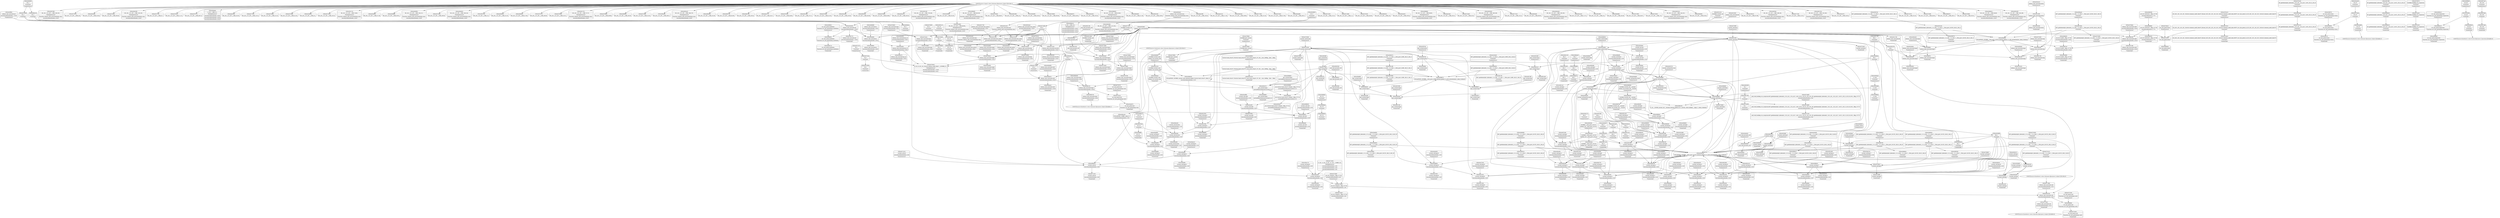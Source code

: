 digraph {
	CE0x45639a0 [shape=record,shape=Mrecord,label="{CE0x45639a0|i32_1|*Constant*|*SummSink*}"]
	CE0x459cfb0 [shape=record,shape=Mrecord,label="{CE0x459cfb0|get_current:bb|*SummSource*}"]
	CE0x4566630 [shape=record,shape=Mrecord,label="{CE0x4566630|GLOBAL:current_sid.__warned|Global_var:current_sid.__warned|*SummSource*}"]
	CE0x4550c00 [shape=record,shape=Mrecord,label="{CE0x4550c00|current_sid:tmp|*SummSink*}"]
	CE0x456c0e0 [shape=record,shape=Mrecord,label="{CE0x456c0e0|i64_3|*Constant*}"]
	CE0x4588700 [shape=record,shape=Mrecord,label="{CE0x4588700|current_sid:tmp11|security/selinux/hooks.c,218}"]
	CE0x457b270 [shape=record,shape=Mrecord,label="{CE0x457b270|i8*_getelementptr_inbounds_(_25_x_i8_,_25_x_i8_*_.str3,_i32_0,_i32_0)|*Constant*|*SummSink*}"]
	CE0x456bf70 [shape=record,shape=Mrecord,label="{CE0x456bf70|i64_2|*Constant*|*SummSink*}"]
	CE0x456b010 [shape=record,shape=Mrecord,label="{CE0x456b010|4:_i32,_:_CRE_4,8_|*MultipleSource*|security/selinux/hooks.c,5424|security/selinux/hooks.c,5419|security/selinux/hooks.c,5419}"]
	CE0x4578640 [shape=record,shape=Mrecord,label="{CE0x4578640|80:_i32,_112:_i8*,_:_CRE_68,69_}"]
	CE0x4560f50 [shape=record,shape=Mrecord,label="{CE0x4560f50|80:_i32,_112:_i8*,_:_CRE_28,29_}"]
	CE0x454f000 [shape=record,shape=Mrecord,label="{CE0x454f000|avc_has_perm:tclass|Function::avc_has_perm&Arg::tclass::}"]
	CE0x4584ba0 [shape=record,shape=Mrecord,label="{CE0x4584ba0|i1_true|*Constant*|*SummSource*}"]
	CE0x4573880 [shape=record,shape=Mrecord,label="{CE0x4573880|selinux_sem_associate:tmp5|security/selinux/hooks.c,5419}"]
	CE0x4572460 [shape=record,shape=Mrecord,label="{CE0x4572460|80:_i32,_112:_i8*,_:_CRE_23,24_}"]
	CE0x456ea90 [shape=record,shape=Mrecord,label="{CE0x456ea90|80:_i32,_112:_i8*,_:_CRE_46,47_}"]
	CE0x45b3340 [shape=record,shape=Mrecord,label="{CE0x45b3340|_call_void_mcount()_#3|*SummSource*}"]
	CE0x45987f0 [shape=record,shape=Mrecord,label="{CE0x45987f0|i64*_getelementptr_inbounds_(_11_x_i64_,_11_x_i64_*___llvm_gcov_ctr125,_i64_0,_i64_9)|*Constant*}"]
	CE0x45a1420 [shape=record,shape=Mrecord,label="{CE0x45a1420|GLOBAL:current_task|Global_var:current_task}"]
	CE0x4556640 [shape=record,shape=Mrecord,label="{CE0x4556640|current_sid:do.body|*SummSink*}"]
	CE0x456cb20 [shape=record,shape=Mrecord,label="{CE0x456cb20|current_sid:tmp12|security/selinux/hooks.c,218|*SummSource*}"]
	CE0x4562ac0 [shape=record,shape=Mrecord,label="{CE0x4562ac0|80:_i32,_112:_i8*,_:_CRE_168,176_|*MultipleSource*|Function::selinux_sem_associate&Arg::sma::|security/selinux/hooks.c,5419}"]
	CE0x4560c80 [shape=record,shape=Mrecord,label="{CE0x4560c80|80:_i32,_112:_i8*,_:_CRE_25,26_}"]
	CE0x4572d80 [shape=record,shape=Mrecord,label="{CE0x4572d80|selinux_sem_associate:tmp4|security/selinux/hooks.c,5419|*SummSource*}"]
	CE0x4575560 [shape=record,shape=Mrecord,label="{CE0x4575560|i64*_getelementptr_inbounds_(_2_x_i64_,_2_x_i64_*___llvm_gcov_ctr319,_i64_0,_i64_0)|*Constant*|*SummSink*}"]
	CE0x4565730 [shape=record,shape=Mrecord,label="{CE0x4565730|80:_i32,_112:_i8*,_:_CRE_62,63_}"]
	CE0x4597df0 [shape=record,shape=Mrecord,label="{CE0x4597df0|i8*_getelementptr_inbounds_(_45_x_i8_,_45_x_i8_*_.str12,_i32_0,_i32_0)|*Constant*|*SummSource*}"]
	CE0x45531e0 [shape=record,shape=Mrecord,label="{CE0x45531e0|i64*_getelementptr_inbounds_(_2_x_i64_,_2_x_i64_*___llvm_gcov_ctr319,_i64_0,_i64_1)|*Constant*}"]
	CE0x459aaf0 [shape=record,shape=Mrecord,label="{CE0x459aaf0|current_sid:tmp23|security/selinux/hooks.c,218}"]
	CE0x45848a0 [shape=record,shape=Mrecord,label="{CE0x45848a0|current_sid:tmp14|security/selinux/hooks.c,218|*SummSink*}"]
	CE0x45b2ba0 [shape=record,shape=Mrecord,label="{CE0x45b2ba0|get_current:tmp3}"]
	CE0x456e780 [shape=record,shape=Mrecord,label="{CE0x456e780|80:_i32,_112:_i8*,_:_CRE_43,44_}"]
	CE0x5a65b40 [shape=record,shape=Mrecord,label="{CE0x5a65b40|i64_1|*Constant*|*SummSink*}"]
	CE0x4598bc0 [shape=record,shape=Mrecord,label="{CE0x4598bc0|current_sid:tmp17|security/selinux/hooks.c,218}"]
	CE0x459fa10 [shape=record,shape=Mrecord,label="{CE0x459fa10|i64*_getelementptr_inbounds_(_11_x_i64_,_11_x_i64_*___llvm_gcov_ctr125,_i64_0,_i64_8)|*Constant*|*SummSink*}"]
	CE0x45597e0 [shape=record,shape=Mrecord,label="{CE0x45597e0|i64*_getelementptr_inbounds_(_2_x_i64_,_2_x_i64_*___llvm_gcov_ctr319,_i64_0,_i64_1)|*Constant*|*SummSource*}"]
	CE0x456aac0 [shape=record,shape=Mrecord,label="{CE0x456aac0|selinux_sem_associate:sid2|security/selinux/hooks.c,5424|*SummSink*}"]
	CE0x455c960 [shape=record,shape=Mrecord,label="{CE0x455c960|80:_i32,_112:_i8*,_:_CRE_80,84_|*MultipleSource*|Function::selinux_sem_associate&Arg::sma::|security/selinux/hooks.c,5419}"]
	CE0x4572c50 [shape=record,shape=Mrecord,label="{CE0x4572c50|selinux_sem_associate:security|security/selinux/hooks.c,5419}"]
	CE0x456be40 [shape=record,shape=Mrecord,label="{CE0x456be40|i64_2|*Constant*|*SummSource*}"]
	CE0x4568f50 [shape=record,shape=Mrecord,label="{CE0x4568f50|avc_has_perm:auditdata|Function::avc_has_perm&Arg::auditdata::}"]
	CE0x4ee2170 [shape=record,shape=Mrecord,label="{CE0x4ee2170|80:_i32,_112:_i8*,_:_CRE_16,17_}"]
	CE0x456db00 [shape=record,shape=Mrecord,label="{CE0x456db00|current_sid:if.then|*SummSource*}"]
	CE0x4587260 [shape=record,shape=Mrecord,label="{CE0x4587260|current_sid:tmp6|security/selinux/hooks.c,218}"]
	CE0x4578180 [shape=record,shape=Mrecord,label="{CE0x4578180|80:_i32,_112:_i8*,_:_CRE_64,65_}"]
	CE0x4588dc0 [shape=record,shape=Mrecord,label="{CE0x4588dc0|current_sid:tmp8|security/selinux/hooks.c,218}"]
	CE0x45631c0 [shape=record,shape=Mrecord,label="{CE0x45631c0|i32_10|*Constant*|*SummSource*}"]
	CE0x455c390 [shape=record,shape=Mrecord,label="{CE0x455c390|80:_i32,_112:_i8*,_:_CRE_70,71_}"]
	CE0x45705e0 [shape=record,shape=Mrecord,label="{CE0x45705e0|80:_i32,_112:_i8*,_:_CRE_52,53_}"]
	CE0x4557700 [shape=record,shape=Mrecord,label="{CE0x4557700|selinux_sem_associate:sem_perm1|security/selinux/hooks.c,5422|*SummSource*}"]
	CE0x456ed00 [shape=record,shape=Mrecord,label="{CE0x456ed00|COLLAPSED:_GCMRE___llvm_gcov_ctr319_internal_global_2_x_i64_zeroinitializer:_elem_0:default:}"]
	CE0x4572e50 [shape=record,shape=Mrecord,label="{CE0x4572e50|selinux_sem_associate:tmp4|security/selinux/hooks.c,5419|*SummSink*}"]
	CE0x459cc70 [shape=record,shape=Mrecord,label="{CE0x459cc70|current_sid:tmp24|security/selinux/hooks.c,220|*SummSource*}"]
	CE0x4551760 [shape=record,shape=Mrecord,label="{CE0x4551760|selinux_sem_associate:bb|*SummSink*}"]
	CE0x459f8e0 [shape=record,shape=Mrecord,label="{CE0x459f8e0|i1_true|*Constant*|*SummSink*}"]
	CE0x45873d0 [shape=record,shape=Mrecord,label="{CE0x45873d0|current_sid:tmp5|security/selinux/hooks.c,218}"]
	CE0x454f110 [shape=record,shape=Mrecord,label="{CE0x454f110|avc_has_perm:tclass|Function::avc_has_perm&Arg::tclass::|*SummSink*}"]
	CE0x459ae10 [shape=record,shape=Mrecord,label="{CE0x459ae10|current_sid:tmp23|security/selinux/hooks.c,218|*SummSource*}"]
	CE0x459a980 [shape=record,shape=Mrecord,label="{CE0x459a980|current_sid:tmp22|security/selinux/hooks.c,218|*SummSource*}"]
	CE0x455a200 [shape=record,shape=Mrecord,label="{CE0x455a200|80:_i32,_112:_i8*,_:_CRE_35,36_}"]
	CE0x45652a0 [shape=record,shape=Mrecord,label="{CE0x45652a0|80:_i32,_112:_i8*,_:_CRE_58,59_}"]
	CE0x45782b0 [shape=record,shape=Mrecord,label="{CE0x45782b0|80:_i32,_112:_i8*,_:_CRE_65,66_}"]
	CE0x45849d0 [shape=record,shape=Mrecord,label="{CE0x45849d0|i1_true|*Constant*}"]
	CE0x455a110 [shape=record,shape=Mrecord,label="{CE0x455a110|80:_i32,_112:_i8*,_:_CRE_34,35_}"]
	CE0x4568bb0 [shape=record,shape=Mrecord,label="{CE0x4568bb0|_ret_i32_%retval.0,_!dbg_!27728|security/selinux/avc.c,775}"]
	CE0x4562c60 [shape=record,shape=Mrecord,label="{CE0x4562c60|80:_i32,_112:_i8*,_:_CRE_176,184_|*MultipleSource*|Function::selinux_sem_associate&Arg::sma::|security/selinux/hooks.c,5419}"]
	CE0x45a0ff0 [shape=record,shape=Mrecord,label="{CE0x45a0ff0|current_sid:call|security/selinux/hooks.c,218}"]
	CE0x457b100 [shape=record,shape=Mrecord,label="{CE0x457b100|GLOBAL:lockdep_rcu_suspicious|*Constant*|*SummSink*}"]
	CE0x4559f30 [shape=record,shape=Mrecord,label="{CE0x4559f30|80:_i32,_112:_i8*,_:_CRE_32,33_}"]
	CE0x45e8150 [shape=record,shape=Mrecord,label="{CE0x45e8150|get_current:tmp1}"]
	CE0x4551850 [shape=record,shape=Mrecord,label="{CE0x4551850|selinux_sem_associate:bb|*SummSource*}"]
	CE0x457fd00 [shape=record,shape=Mrecord,label="{CE0x457fd00|GLOBAL:get_current|*Constant*|*SummSink*}"]
	CE0x459a3d0 [shape=record,shape=Mrecord,label="{CE0x459a3d0|current_sid:security|security/selinux/hooks.c,218}"]
	CE0x456ff00 [shape=record,shape=Mrecord,label="{CE0x456ff00|selinux_sem_associate:tmp2}"]
	CE0x4566ef0 [shape=record,shape=Mrecord,label="{CE0x4566ef0|80:_i32,_112:_i8*,_:_CRE_96,100_|*MultipleSource*|Function::selinux_sem_associate&Arg::sma::|security/selinux/hooks.c,5419}"]
	CE0x45783e0 [shape=record,shape=Mrecord,label="{CE0x45783e0|80:_i32,_112:_i8*,_:_CRE_66,67_}"]
	CE0x4561680 [shape=record,shape=Mrecord,label="{CE0x4561680|80:_i32,_112:_i8*,_:_CRE_4,5_}"]
	CE0x4579d50 [shape=record,shape=Mrecord,label="{CE0x4579d50|selinux_sem_associate:type|security/selinux/hooks.c,5421|*SummSource*}"]
	CE0x459f050 [shape=record,shape=Mrecord,label="{CE0x459f050|i64*_getelementptr_inbounds_(_11_x_i64_,_11_x_i64_*___llvm_gcov_ctr125,_i64_0,_i64_1)|*Constant*|*SummSource*}"]
	CE0x4551590 [shape=record,shape=Mrecord,label="{CE0x4551590|current_sid:entry}"]
	CE0x45874d0 [shape=record,shape=Mrecord,label="{CE0x45874d0|current_sid:tmp5|security/selinux/hooks.c,218|*SummSource*}"]
	CE0x4557600 [shape=record,shape=Mrecord,label="{CE0x4557600|i8_4|*Constant*|*SummSink*}"]
	CE0x456e690 [shape=record,shape=Mrecord,label="{CE0x456e690|80:_i32,_112:_i8*,_:_CRE_42,43_}"]
	CE0x4577e70 [shape=record,shape=Mrecord,label="{CE0x4577e70|GLOBAL:current_sid|*Constant*}"]
	CE0x4578080 [shape=record,shape=Mrecord,label="{CE0x4578080|80:_i32,_112:_i8*,_:_CRE_63,64_}"]
	CE0x4559770 [shape=record,shape=Mrecord,label="{CE0x4559770|selinux_sem_associate:ad|security/selinux/hooks.c, 5416|*SummSink*}"]
	CE0x456e870 [shape=record,shape=Mrecord,label="{CE0x456e870|80:_i32,_112:_i8*,_:_CRE_44,45_}"]
	CE0x455c5f0 [shape=record,shape=Mrecord,label="{CE0x455c5f0|i32_10|*Constant*}"]
	CE0x455e340 [shape=record,shape=Mrecord,label="{CE0x455e340|80:_i32,_112:_i8*,_:_CRE_53,54_}"]
	CE0x454f070 [shape=record,shape=Mrecord,label="{CE0x454f070|avc_has_perm:tclass|Function::avc_has_perm&Arg::tclass::|*SummSource*}"]
	CE0x4566d50 [shape=record,shape=Mrecord,label="{CE0x4566d50|80:_i32,_112:_i8*,_:_CRE_92,96_|*MultipleSource*|Function::selinux_sem_associate&Arg::sma::|security/selinux/hooks.c,5419}"]
	CE0x4585820 [shape=record,shape=Mrecord,label="{CE0x4585820|i64_0|*Constant*|*SummSource*}"]
	CE0x45a6800 [shape=record,shape=Mrecord,label="{CE0x45a6800|current_sid:tmp19|security/selinux/hooks.c,218}"]
	CE0x456bbd0 [shape=record,shape=Mrecord,label="{CE0x456bbd0|current_sid:tobool|security/selinux/hooks.c,218|*SummSource*}"]
	CE0x459ce00 [shape=record,shape=Mrecord,label="{CE0x459ce00|current_sid:tmp24|security/selinux/hooks.c,220|*SummSink*}"]
	CE0x4581e10 [shape=record,shape=Mrecord,label="{CE0x4581e10|current_sid:tmp15|security/selinux/hooks.c,218}"]
	CE0x45989c0 [shape=record,shape=Mrecord,label="{CE0x45989c0|i64*_getelementptr_inbounds_(_11_x_i64_,_11_x_i64_*___llvm_gcov_ctr125,_i64_0,_i64_9)|*Constant*|*SummSource*}"]
	CE0x4560e60 [shape=record,shape=Mrecord,label="{CE0x4560e60|80:_i32,_112:_i8*,_:_CRE_27,28_}"]
	CE0x457b1b0 [shape=record,shape=Mrecord,label="{CE0x457b1b0|i8*_getelementptr_inbounds_(_25_x_i8_,_25_x_i8_*_.str3,_i32_0,_i32_0)|*Constant*|*SummSource*}"]
	CE0x4561040 [shape=record,shape=Mrecord,label="{CE0x4561040|80:_i32,_112:_i8*,_:_CRE_29,30_}"]
	CE0x4577db0 [shape=record,shape=Mrecord,label="{CE0x4577db0|selinux_sem_associate:call|security/selinux/hooks.c,5417|*SummSource*}"]
	CE0x45a0e50 [shape=record,shape=Mrecord,label="{CE0x45a0e50|_call_void_mcount()_#3|*SummSource*}"]
	CE0x45a79c0 [shape=record,shape=Mrecord,label="{CE0x45a79c0|current_sid:tmp21|security/selinux/hooks.c,218|*SummSource*}"]
	CE0x454e8d0 [shape=record,shape=Mrecord,label="{CE0x454e8d0|selinux_sem_associate:tmp6|security/selinux/hooks.c,5422|*SummSource*}"]
	CE0x4ee23f0 [shape=record,shape=Mrecord,label="{CE0x4ee23f0|80:_i32,_112:_i8*,_:_CRE_19,20_}"]
	CE0x454ef00 [shape=record,shape=Mrecord,label="{CE0x454ef00|i32_64|*Constant*}"]
	CE0x4ee2210 [shape=record,shape=Mrecord,label="{CE0x4ee2210|80:_i32,_112:_i8*,_:_CRE_17,18_}"]
	CE0x4568fc0 [shape=record,shape=Mrecord,label="{CE0x4568fc0|avc_has_perm:auditdata|Function::avc_has_perm&Arg::auditdata::|*SummSource*}"]
	CE0x4565d70 [shape=record,shape=Mrecord,label="{CE0x4565d70|current_sid:tmp7|security/selinux/hooks.c,218}"]
	CE0x4556460 [shape=record,shape=Mrecord,label="{CE0x4556460|current_sid:land.lhs.true2|*SummSource*}"]
	CE0x4573160 [shape=record,shape=Mrecord,label="{CE0x4573160|avc_has_perm:ssid|Function::avc_has_perm&Arg::ssid::|*SummSource*}"]
	CE0x456a370 [shape=record,shape=Mrecord,label="{CE0x456a370|selinux_sem_associate:ipc_id|security/selinux/hooks.c,5422|*SummSink*}"]
	CE0x4563520 [shape=record,shape=Mrecord,label="{CE0x4563520|current_sid:tmp3}"]
	CE0x45789f0 [shape=record,shape=Mrecord,label="{CE0x45789f0|current_sid:tmp2|*SummSink*}"]
	CE0x4586bd0 [shape=record,shape=Mrecord,label="{CE0x4586bd0|current_sid:cred|security/selinux/hooks.c,218|*SummSink*}"]
	CE0x4586b30 [shape=record,shape=Mrecord,label="{CE0x4586b30|current_sid:cred|security/selinux/hooks.c,218|*SummSource*}"]
	CE0x4568000 [shape=record,shape=Mrecord,label="{CE0x4568000|avc_has_perm:entry|*SummSink*}"]
	CE0x45741c0 [shape=record,shape=Mrecord,label="{CE0x45741c0|i64*_getelementptr_inbounds_(_11_x_i64_,_11_x_i64_*___llvm_gcov_ctr125,_i64_0,_i64_0)|*Constant*|*SummSink*}"]
	CE0x4582ab0 [shape=record,shape=Mrecord,label="{CE0x4582ab0|i8*_getelementptr_inbounds_(_25_x_i8_,_25_x_i8_*_.str3,_i32_0,_i32_0)|*Constant*}"]
	CE0x4556a80 [shape=record,shape=Mrecord,label="{CE0x4556a80|selinux_sem_associate:sem_perm1|security/selinux/hooks.c,5422|*SummSink*}"]
	CE0x45653a0 [shape=record,shape=Mrecord,label="{CE0x45653a0|80:_i32,_112:_i8*,_:_CRE_59,60_}"]
	CE0x459ef90 [shape=record,shape=Mrecord,label="{CE0x459ef90|get_current:tmp2|*SummSource*}"]
	CE0x455f900 [shape=record,shape=Mrecord,label="{CE0x455f900|get_current:entry|*SummSink*}"]
	CE0x4556350 [shape=record,shape=Mrecord,label="{CE0x4556350|current_sid:land.lhs.true|*SummSink*}"]
	CE0x4585430 [shape=record,shape=Mrecord,label="{CE0x4585430|GLOBAL:__llvm_gcov_ctr125|Global_var:__llvm_gcov_ctr125}"]
	CE0x456e5a0 [shape=record,shape=Mrecord,label="{CE0x456e5a0|selinux_sem_associate:tmp3}"]
	CE0x456d7b0 [shape=record,shape=Mrecord,label="{CE0x456d7b0|current_sid:bb}"]
	CE0x45563f0 [shape=record,shape=Mrecord,label="{CE0x45563f0|current_sid:land.lhs.true2}"]
	CE0x45b2ab0 [shape=record,shape=Mrecord,label="{CE0x45b2ab0|get_current:tmp2|*SummSink*}"]
	CE0x45a6c80 [shape=record,shape=Mrecord,label="{CE0x45a6c80|current_sid:tmp19|security/selinux/hooks.c,218|*SummSource*}"]
	CE0x4577500 [shape=record,shape=Mrecord,label="{CE0x4577500|80:_i32,_112:_i8*,_:_CRE_15,16_}"]
	CE0x4581ef0 [shape=record,shape=Mrecord,label="{CE0x4581ef0|current_sid:tmp15|security/selinux/hooks.c,218|*SummSink*}"]
	CE0x456cca0 [shape=record,shape=Mrecord,label="{CE0x456cca0|current_sid:tmp12|security/selinux/hooks.c,218|*SummSink*}"]
	CE0x45750c0 [shape=record,shape=Mrecord,label="{CE0x45750c0|80:_i32,_112:_i8*,_:_CRE_37,38_}"]
	CE0x455ff40 [shape=record,shape=Mrecord,label="{CE0x455ff40|selinux_sem_associate:ad|security/selinux/hooks.c, 5416|*SummSource*}"]
	CE0x455f080 [shape=record,shape=Mrecord,label="{CE0x455f080|current_sid:if.end|*SummSink*}"]
	"CONST[source:0(mediator),value:2(dynamic)][purpose:{subject}][SrcIdx:3]"
	CE0x4570c00 [shape=record,shape=Mrecord,label="{CE0x4570c00|current_sid:do.end}"]
	CE0x4563330 [shape=record,shape=Mrecord,label="{CE0x4563330|selinux_sem_associate:security|security/selinux/hooks.c,5419|*SummSink*}"]
	CE0x455e6d0 [shape=record,shape=Mrecord,label="{CE0x455e6d0|80:_i32,_112:_i8*,_:_CRE_56,57_}"]
	CE0x4568840 [shape=record,shape=Mrecord,label="{CE0x4568840|i32_64|*Constant*|*SummSource*}"]
	CE0x4572230 [shape=record,shape=Mrecord,label="{CE0x4572230|80:_i32,_112:_i8*,_:_CRE_21,22_}"]
	CE0x4598330 [shape=record,shape=Mrecord,label="{CE0x4598330|i8*_getelementptr_inbounds_(_45_x_i8_,_45_x_i8_*_.str12,_i32_0,_i32_0)|*Constant*}"]
	CE0x4565890 [shape=record,shape=Mrecord,label="{CE0x4565890|current_sid:tmp6|security/selinux/hooks.c,218|*SummSource*}"]
	CE0x4571b80 [shape=record,shape=Mrecord,label="{CE0x4571b80|80:_i32,_112:_i8*,_:_CRE_1,2_}"]
	CE0x4584550 [shape=record,shape=Mrecord,label="{CE0x4584550|current_sid:tmp14|security/selinux/hooks.c,218}"]
	CE0x4557b10 [shape=record,shape=Mrecord,label="{CE0x4557b10|i32_(i32,_i32,_i16,_i32,_%struct.common_audit_data*)*_bitcast_(i32_(i32,_i32,_i16,_i32,_%struct.common_audit_data.495*)*_avc_has_perm_to_i32_(i32,_i32,_i16,_i32,_%struct.common_audit_data*)*)|*Constant*}"]
	CE0x4557470 [shape=record,shape=Mrecord,label="{CE0x4557470|i8_4|*Constant*|*SummSource*}"]
	CE0x45732c0 [shape=record,shape=Mrecord,label="{CE0x45732c0|avc_has_perm:tsid|Function::avc_has_perm&Arg::tsid::}"]
	CE0x4597ca0 [shape=record,shape=Mrecord,label="{CE0x4597ca0|i32_218|*Constant*|*SummSource*}"]
	CE0x455e920 [shape=record,shape=Mrecord,label="{CE0x455e920|selinux_sem_associate:ad|security/selinux/hooks.c, 5416}"]
	CE0x45a3cf0 [shape=record,shape=Mrecord,label="{CE0x45a3cf0|current_sid:call4|security/selinux/hooks.c,218}"]
	CE0x459b120 [shape=record,shape=Mrecord,label="{CE0x459b120|i32_1|*Constant*}"]
	CE0x4576220 [shape=record,shape=Mrecord,label="{CE0x4576220|selinux_sem_associate:key|security/selinux/hooks.c,5422|*SummSource*}"]
	CE0x4570250 [shape=record,shape=Mrecord,label="{CE0x4570250|80:_i32,_112:_i8*,_:_CRE_49,50_}"]
	CE0x454e660 [shape=record,shape=Mrecord,label="{CE0x454e660|selinux_sem_associate:u|security/selinux/hooks.c,5422}"]
	CE0x456c880 [shape=record,shape=Mrecord,label="{CE0x456c880|current_sid:tmp11|security/selinux/hooks.c,218|*SummSink*}"]
	CE0x4578910 [shape=record,shape=Mrecord,label="{CE0x4578910|current_sid:tmp2}"]
	CE0x4589600 [shape=record,shape=Mrecord,label="{CE0x4589600|current_sid:tmp8|security/selinux/hooks.c,218|*SummSink*}"]
	CE0x4582630 [shape=record,shape=Mrecord,label="{CE0x4582630|current_sid:tmp16|security/selinux/hooks.c,218|*SummSink*}"]
	CE0x4570e40 [shape=record,shape=Mrecord,label="{CE0x4570e40|current_sid:do.end|*SummSink*}"]
	CE0x45855b0 [shape=record,shape=Mrecord,label="{CE0x45855b0|GLOBAL:__llvm_gcov_ctr125|Global_var:__llvm_gcov_ctr125|*SummSource*}"]
	CE0x45663a0 [shape=record,shape=Mrecord,label="{CE0x45663a0|GLOBAL:current_sid.__warned|Global_var:current_sid.__warned}"]
	CE0x4566230 [shape=record,shape=Mrecord,label="{CE0x4566230|80:_i32,_112:_i8*,_:_CRE_5,6_}"]
	CE0x455d170 [shape=record,shape=Mrecord,label="{CE0x455d170|i64_5|*Constant*|*SummSource*}"]
	CE0x455a020 [shape=record,shape=Mrecord,label="{CE0x455a020|80:_i32,_112:_i8*,_:_CRE_33,34_}"]
	CE0x45a73e0 [shape=record,shape=Mrecord,label="{CE0x45a73e0|current_sid:tmp20|security/selinux/hooks.c,218|*SummSink*}"]
	CE0x4566bb0 [shape=record,shape=Mrecord,label="{CE0x4566bb0|80:_i32,_112:_i8*,_:_CRE_88,92_|*MultipleSource*|Function::selinux_sem_associate&Arg::sma::|security/selinux/hooks.c,5419}"]
	CE0x4569f00 [shape=record,shape=Mrecord,label="{CE0x4569f00|selinux_sem_associate:u|security/selinux/hooks.c,5422|*SummSink*}"]
	CE0x4570b60 [shape=record,shape=Mrecord,label="{CE0x4570b60|current_sid:if.then|*SummSink*}"]
	CE0x4583900 [shape=record,shape=Mrecord,label="{CE0x4583900|current_sid:call|security/selinux/hooks.c,218|*SummSource*}"]
	CE0x455f730 [shape=record,shape=Mrecord,label="{CE0x455f730|get_current:entry}"]
	CE0x4556530 [shape=record,shape=Mrecord,label="{CE0x4556530|current_sid:land.lhs.true2|*SummSink*}"]
	CE0x45697e0 [shape=record,shape=Mrecord,label="{CE0x45697e0|_ret_i32_%call3,_!dbg_!27729|security/selinux/hooks.c,5424}"]
	CE0x4598520 [shape=record,shape=Mrecord,label="{CE0x4598520|i8*_getelementptr_inbounds_(_45_x_i8_,_45_x_i8_*_.str12,_i32_0,_i32_0)|*Constant*|*SummSink*}"]
	CE0x455fc40 [shape=record,shape=Mrecord,label="{CE0x455fc40|_ret_%struct.task_struct*_%tmp4,_!dbg_!27714|./arch/x86/include/asm/current.h,14|*SummSink*}"]
	CE0x4ee24e0 [shape=record,shape=Mrecord,label="{CE0x4ee24e0|80:_i32,_112:_i8*,_:_CRE_20,21_}"]
	CE0x456b120 [shape=record,shape=Mrecord,label="{CE0x456b120|selinux_sem_associate:tmp7|security/selinux/hooks.c,5424}"]
	CE0x456b730 [shape=record,shape=Mrecord,label="{CE0x456b730|selinux_sem_associate:tmp7|security/selinux/hooks.c,5424|*SummSink*}"]
	CE0x4572a00 [shape=record,shape=Mrecord,label="{CE0x4572a00|80:_i32,_112:_i8*,_:_CRE_9,10_}"]
	CE0x456d920 [shape=record,shape=Mrecord,label="{CE0x456d920|current_sid:bb|*SummSink*}"]
	CE0x4569110 [shape=record,shape=Mrecord,label="{CE0x4569110|avc_has_perm:auditdata|Function::avc_has_perm&Arg::auditdata::|*SummSink*}"]
	CE0x4562830 [shape=record,shape=Mrecord,label="{CE0x4562830|80:_i32,_112:_i8*,_:_CRE_160,168_|*MultipleSource*|Function::selinux_sem_associate&Arg::sma::|security/selinux/hooks.c,5419}"]
	CE0x459f1b0 [shape=record,shape=Mrecord,label="{CE0x459f1b0|i64*_getelementptr_inbounds_(_11_x_i64_,_11_x_i64_*___llvm_gcov_ctr125,_i64_0,_i64_1)|*Constant*|*SummSink*}"]
	CE0x4577410 [shape=record,shape=Mrecord,label="{CE0x4577410|80:_i32,_112:_i8*,_:_CRE_14,15_}"]
	CE0x45654d0 [shape=record,shape=Mrecord,label="{CE0x45654d0|80:_i32,_112:_i8*,_:_CRE_60,61_}"]
	CE0x4564440 [shape=record,shape=Mrecord,label="{CE0x4564440|80:_i32,_112:_i8*,_:_CRE_128,136_|*MultipleSource*|Function::selinux_sem_associate&Arg::sma::|security/selinux/hooks.c,5419}"]
	"CONST[source:0(mediator),value:0(static)][purpose:{operation}][SnkIdx:3]"
	CE0x4587d80 [shape=record,shape=Mrecord,label="{CE0x4587d80|current_sid:tmp10|security/selinux/hooks.c,218}"]
	CE0x455c4c0 [shape=record,shape=Mrecord,label="{CE0x455c4c0|80:_i32,_112:_i8*,_:_CRE_71,72_}"]
	CE0x45659d0 [shape=record,shape=Mrecord,label="{CE0x45659d0|current_sid:tmp6|security/selinux/hooks.c,218|*SummSink*}"]
	CE0x4564080 [shape=record,shape=Mrecord,label="{CE0x4564080|80:_i32,_112:_i8*,_:_CRE_112,120_|*MultipleSource*|Function::selinux_sem_associate&Arg::sma::|security/selinux/hooks.c,5419}"]
	CE0x45a6fe0 [shape=record,shape=Mrecord,label="{CE0x45a6fe0|i64*_getelementptr_inbounds_(_11_x_i64_,_11_x_i64_*___llvm_gcov_ctr125,_i64_0,_i64_10)|*Constant*|*SummSink*}"]
	CE0x4581e80 [shape=record,shape=Mrecord,label="{CE0x4581e80|current_sid:tmp15|security/selinux/hooks.c,218|*SummSource*}"]
	CE0x457b410 [shape=record,shape=Mrecord,label="{CE0x457b410|i32_(i32,_i32,_i16,_i32,_%struct.common_audit_data*)*_bitcast_(i32_(i32,_i32,_i16,_i32,_%struct.common_audit_data.495*)*_avc_has_perm_to_i32_(i32,_i32,_i16,_i32,_%struct.common_audit_data*)*)|*Constant*|*SummSource*}"]
	CE0x4550960 [shape=record,shape=Mrecord,label="{CE0x4550960|current_sid:tmp1}"]
	CE0x4567de0 [shape=record,shape=Mrecord,label="{CE0x4567de0|i64*_getelementptr_inbounds_(_2_x_i64_,_2_x_i64_*___llvm_gcov_ctr319,_i64_0,_i64_0)|*Constant*}"]
	CE0x456d850 [shape=record,shape=Mrecord,label="{CE0x456d850|current_sid:bb|*SummSource*}"]
	CE0x4589460 [shape=record,shape=Mrecord,label="{CE0x4589460|current_sid:tobool1|security/selinux/hooks.c,218}"]
	CE0x456b930 [shape=record,shape=Mrecord,label="{CE0x456b930|_ret_i32_%call3,_!dbg_!27729|security/selinux/hooks.c,5424|*SummSource*}"]
	CE0x45a66d0 [shape=record,shape=Mrecord,label="{CE0x45a66d0|current_sid:tmp18|security/selinux/hooks.c,218|*SummSink*}"]
	CE0x457f8e0 [shape=record,shape=Mrecord,label="{CE0x457f8e0|GLOBAL:get_current|*Constant*}"]
	CE0x457ae20 [shape=record,shape=Mrecord,label="{CE0x457ae20|GLOBAL:lockdep_rcu_suspicious|*Constant*}"]
	CE0x4560b70 [shape=record,shape=Mrecord,label="{CE0x4560b70|i64*_getelementptr_inbounds_(_2_x_i64_,_2_x_i64_*___llvm_gcov_ctr98,_i64_0,_i64_1)|*Constant*|*SummSource*}"]
	CE0x45a7240 [shape=record,shape=Mrecord,label="{CE0x45a7240|current_sid:tmp20|security/selinux/hooks.c,218|*SummSource*}"]
	CE0x456ec90 [shape=record,shape=Mrecord,label="{CE0x456ec90|selinux_sem_associate:tmp}"]
	CE0x459ef20 [shape=record,shape=Mrecord,label="{CE0x459ef20|get_current:tmp2}"]
	CE0x45616f0 [shape=record,shape=Mrecord,label="{CE0x45616f0|80:_i32,_112:_i8*,_:_CRE_3,4_}"]
	CE0x456e960 [shape=record,shape=Mrecord,label="{CE0x456e960|80:_i32,_112:_i8*,_:_CRE_45,46_}"]
	CE0x4584280 [shape=record,shape=Mrecord,label="{CE0x4584280|current_sid:tmp13|security/selinux/hooks.c,218}"]
	CE0x45a7b20 [shape=record,shape=Mrecord,label="{CE0x45a7b20|i32_22|*Constant*}"]
	CE0x45892f0 [shape=record,shape=Mrecord,label="{CE0x45892f0|current_sid:tmp8|security/selinux/hooks.c,218|*SummSource*}"]
	CE0x455efe0 [shape=record,shape=Mrecord,label="{CE0x455efe0|current_sid:if.end|*SummSource*}"]
	CE0x456c150 [shape=record,shape=Mrecord,label="{CE0x456c150|i64_3|*Constant*|*SummSource*}"]
	CE0x454ec60 [shape=record,shape=Mrecord,label="{CE0x454ec60|i16_25|*Constant*|*SummSource*}"]
	CE0x456d990 [shape=record,shape=Mrecord,label="{CE0x456d990|current_sid:if.then}"]
	CE0x4571850 [shape=record,shape=Mrecord,label="{CE0x4571850|0:_i32,_4:_i32,_8:_i32,_12:_i32,_:_CMRE_4,8_|*MultipleSource*|security/selinux/hooks.c,218|security/selinux/hooks.c,218|security/selinux/hooks.c,220}"]
	CE0x4574fd0 [shape=record,shape=Mrecord,label="{CE0x4574fd0|80:_i32,_112:_i8*,_:_CRE_36,37_}"]
	CE0x4584360 [shape=record,shape=Mrecord,label="{CE0x4584360|current_sid:tmp13|security/selinux/hooks.c,218|*SummSink*}"]
	CE0x45d9870 [shape=record,shape=Mrecord,label="{CE0x45d9870|COLLAPSED:_GCMRE___llvm_gcov_ctr98_internal_global_2_x_i64_zeroinitializer:_elem_0:default:}"]
	CE0x4569630 [shape=record,shape=Mrecord,label="{CE0x4569630|current_sid:do.body|*SummSource*}"]
	CE0x45745d0 [shape=record,shape=Mrecord,label="{CE0x45745d0|i32_0|*Constant*}"]
	CE0x4572820 [shape=record,shape=Mrecord,label="{CE0x4572820|80:_i32,_112:_i8*,_:_CRE_7,8_}"]
	CE0x45735a0 [shape=record,shape=Mrecord,label="{CE0x45735a0|i16_25|*Constant*}"]
	CE0x45839a0 [shape=record,shape=Mrecord,label="{CE0x45839a0|current_sid:call|security/selinux/hooks.c,218|*SummSink*}"]
	CE0x4569d90 [shape=record,shape=Mrecord,label="{CE0x4569d90|selinux_sem_associate:u|security/selinux/hooks.c,5422|*SummSource*}"]
	CE0x4576580 [shape=record,shape=Mrecord,label="{CE0x4576580|i32_3|*Constant*}"]
	CE0x4568a90 [shape=record,shape=Mrecord,label="{CE0x4568a90|avc_has_perm:requested|Function::avc_has_perm&Arg::requested::|*SummSink*}"]
	CE0x4562520 [shape=record,shape=Mrecord,label="{CE0x4562520|80:_i32,_112:_i8*,_:_CRE_144,152_|*MultipleSource*|Function::selinux_sem_associate&Arg::sma::|security/selinux/hooks.c,5419}"]
	CE0x45e80e0 [shape=record,shape=Mrecord,label="{CE0x45e80e0|i64_1|*Constant*}"]
	CE0x457a740 [shape=record,shape=Mrecord,label="{CE0x457a740|_call_void_lockdep_rcu_suspicious(i8*_getelementptr_inbounds_(_25_x_i8_,_25_x_i8_*_.str3,_i32_0,_i32_0),_i32_218,_i8*_getelementptr_inbounds_(_45_x_i8_,_45_x_i8_*_.str12,_i32_0,_i32_0))_#10,_!dbg_!27727|security/selinux/hooks.c,218|*SummSink*}"]
	CE0x4586830 [shape=record,shape=Mrecord,label="{CE0x4586830|i32_78|*Constant*|*SummSink*}"]
	CE0x459a1e0 [shape=record,shape=Mrecord,label="{CE0x459a1e0|COLLAPSED:_CMRE:_elem_0::|security/selinux/hooks.c,218}"]
	CE0x4588bb0 [shape=record,shape=Mrecord,label="{CE0x4588bb0|get_current:tmp4|./arch/x86/include/asm/current.h,14|*SummSource*}"]
	CE0x4565600 [shape=record,shape=Mrecord,label="{CE0x4565600|80:_i32,_112:_i8*,_:_CRE_61,62_}"]
	CE0x45b7b80 [shape=record,shape=Mrecord,label="{CE0x45b7b80|get_current:tmp3|*SummSource*}"]
	CE0x4578510 [shape=record,shape=Mrecord,label="{CE0x4578510|80:_i32,_112:_i8*,_:_CRE_67,68_}"]
	CE0x45a1310 [shape=record,shape=Mrecord,label="{CE0x45a1310|%struct.task_struct*_(%struct.task_struct**)*_asm_movq_%gs:$_1:P_,$0_,_r,im,_dirflag_,_fpsr_,_flags_|*SummSink*}"]
	CE0x45633a0 [shape=record,shape=Mrecord,label="{CE0x45633a0|i32_10|*Constant*|*SummSink*}"]
	CE0x4576da0 [shape=record,shape=Mrecord,label="{CE0x4576da0|selinux_sem_associate:call3|security/selinux/hooks.c,5424|*SummSource*}"]
	CE0x456c9b0 [shape=record,shape=Mrecord,label="{CE0x456c9b0|current_sid:tmp12|security/selinux/hooks.c,218}"]
	CE0x4562fe0 [shape=record,shape=Mrecord,label="{CE0x4562fe0|80:_i32,_112:_i8*,_:_CRE_188,192_|*MultipleSource*|Function::selinux_sem_associate&Arg::sma::|security/selinux/hooks.c,5419}"]
	CE0x457bb10 [shape=record,shape=Mrecord,label="{CE0x457bb10|current_sid:tobool|security/selinux/hooks.c,218|*SummSink*}"]
	CE0x45509d0 [shape=record,shape=Mrecord,label="{CE0x45509d0|current_sid:tmp1|*SummSource*}"]
	CE0x4568c20 [shape=record,shape=Mrecord,label="{CE0x4568c20|avc_has_perm:requested|Function::avc_has_perm&Arg::requested::}"]
	CE0x4554de0 [shape=record,shape=Mrecord,label="{CE0x4554de0|current_sid:do.body}"]
	CE0x45d9800 [shape=record,shape=Mrecord,label="{CE0x45d9800|get_current:tmp}"]
	CE0x4577230 [shape=record,shape=Mrecord,label="{CE0x4577230|80:_i32,_112:_i8*,_:_CRE_12,13_}"]
	CE0x45765f0 [shape=record,shape=Mrecord,label="{CE0x45765f0|i32_3|*Constant*|*SummSource*}"]
	CE0x4562700 [shape=record,shape=Mrecord,label="{CE0x4562700|80:_i32,_112:_i8*,_:_CRE_152,160_|*MultipleSource*|Function::selinux_sem_associate&Arg::sma::|security/selinux/hooks.c,5419}"]
	CE0x459eba0 [shape=record,shape=Mrecord,label="{CE0x459eba0|GLOBAL:current_task|Global_var:current_task|*SummSink*}"]
	CE0x45a0f50 [shape=record,shape=Mrecord,label="{CE0x45a0f50|_call_void_mcount()_#3|*SummSink*}"]
	CE0x454ed90 [shape=record,shape=Mrecord,label="{CE0x454ed90|i16_25|*Constant*|*SummSink*}"]
	CE0x45a6120 [shape=record,shape=Mrecord,label="{CE0x45a6120|current_sid:tmp17|security/selinux/hooks.c,218|*SummSource*}"]
	CE0x455e470 [shape=record,shape=Mrecord,label="{CE0x455e470|80:_i32,_112:_i8*,_:_CRE_54,55_}"]
	CE0x4576c30 [shape=record,shape=Mrecord,label="{CE0x4576c30|avc_has_perm:entry}"]
	CE0x4573200 [shape=record,shape=Mrecord,label="{CE0x4573200|avc_has_perm:ssid|Function::avc_has_perm&Arg::ssid::|*SummSink*}"]
	CE0x4561cd0 [shape=record,shape=Mrecord,label="{CE0x4561cd0|i64*_getelementptr_inbounds_(_2_x_i64_,_2_x_i64_*___llvm_gcov_ctr98,_i64_0,_i64_1)|*Constant*}"]
	CE0x4588160 [shape=record,shape=Mrecord,label="{CE0x4588160|current_sid:tmp9|security/selinux/hooks.c,218|*SummSink*}"]
	CE0x455d2a0 [shape=record,shape=Mrecord,label="{CE0x455d2a0|i64_5|*Constant*|*SummSink*}"]
	CE0x4556720 [shape=record,shape=Mrecord,label="{CE0x4556720|current_sid:land.lhs.true|*SummSource*}"]
	CE0x62d05f0 [shape=record,shape=Mrecord,label="{CE0x62d05f0|selinux_sem_associate:tmp3|*SummSource*}"]
	CE0x4588900 [shape=record,shape=Mrecord,label="{CE0x4588900|current_sid:tmp11|security/selinux/hooks.c,218|*SummSource*}"]
	CE0x45868a0 [shape=record,shape=Mrecord,label="{CE0x45868a0|i32_78|*Constant*|*SummSource*}"]
	CE0x45b73f0 [shape=record,shape=Mrecord,label="{CE0x45b73f0|get_current:tmp|*SummSource*}"]
	CE0x456b580 [shape=record,shape=Mrecord,label="{CE0x456b580|selinux_sem_associate:tmp7|security/selinux/hooks.c,5424|*SummSource*}"]
	CE0x455b1a0 [shape=record,shape=Mrecord,label="{CE0x455b1a0|selinux_sem_associate:tmp1}"]
	CE0x457f7b0 [shape=record,shape=Mrecord,label="{CE0x457f7b0|current_sid:call4|security/selinux/hooks.c,218|*SummSink*}"]
	CE0x4572370 [shape=record,shape=Mrecord,label="{CE0x4572370|80:_i32,_112:_i8*,_:_CRE_22,23_}"]
	CE0x45a6f30 [shape=record,shape=Mrecord,label="{CE0x45a6f30|i64*_getelementptr_inbounds_(_11_x_i64_,_11_x_i64_*___llvm_gcov_ctr125,_i64_0,_i64_10)|*Constant*|*SummSource*}"]
	CE0x4575390 [shape=record,shape=Mrecord,label="{CE0x4575390|80:_i32,_112:_i8*,_:_CRE_40,41_}"]
	CE0x4560d70 [shape=record,shape=Mrecord,label="{CE0x4560d70|80:_i32,_112:_i8*,_:_CRE_26,27_}"]
	CE0x4570380 [shape=record,shape=Mrecord,label="{CE0x4570380|80:_i32,_112:_i8*,_:_CRE_50,51_}"]
	CE0x45a6b50 [shape=record,shape=Mrecord,label="{CE0x45a6b50|i64*_getelementptr_inbounds_(_11_x_i64_,_11_x_i64_*___llvm_gcov_ctr125,_i64_0,_i64_10)|*Constant*}"]
	CE0x456cdd0 [shape=record,shape=Mrecord,label="{CE0x456cdd0|i64*_getelementptr_inbounds_(_11_x_i64_,_11_x_i64_*___llvm_gcov_ctr125,_i64_0,_i64_6)|*Constant*}"]
	CE0x4575c90 [shape=record,shape=Mrecord,label="{CE0x4575c90|current_sid:entry|*SummSink*}"]
	CE0x45744e0 [shape=record,shape=Mrecord,label="{CE0x45744e0|_ret_i32_%tmp24,_!dbg_!27742|security/selinux/hooks.c,220|*SummSink*}"]
	CE0x4554150 [shape=record,shape=Mrecord,label="{CE0x4554150|selinux_sem_associate:sma|Function::selinux_sem_associate&Arg::sma::}"]
	CE0x456bdd0 [shape=record,shape=Mrecord,label="{CE0x456bdd0|i64_2|*Constant*}"]
	CE0x4566910 [shape=record,shape=Mrecord,label="{CE0x4566910|80:_i32,_112:_i8*,_:_CRE_84,88_|*MultipleSource*|Function::selinux_sem_associate&Arg::sma::|security/selinux/hooks.c,5419}"]
	CE0x4557c90 [shape=record,shape=Mrecord,label="{CE0x4557c90|selinux_sem_associate:call3|security/selinux/hooks.c,5424|*SummSink*}"]
	CE0x45508f0 [shape=record,shape=Mrecord,label="{CE0x45508f0|i64_1|*Constant*}"]
	CE0x5a65bb0 [shape=record,shape=Mrecord,label="{CE0x5a65bb0|selinux_sem_associate:tmp1|*SummSource*}"]
	CE0x459e900 [shape=record,shape=Mrecord,label="{CE0x459e900|GLOBAL:current_task|Global_var:current_task|*SummSource*}"]
	CE0x456a610 [shape=record,shape=Mrecord,label="{CE0x456a610|selinux_sem_associate:sid2|security/selinux/hooks.c,5424}"]
	CE0x4577d40 [shape=record,shape=Mrecord,label="{CE0x4577d40|selinux_sem_associate:call|security/selinux/hooks.c,5417|*SummSink*}"]
	CE0x4587540 [shape=record,shape=Mrecord,label="{CE0x4587540|current_sid:tmp5|security/selinux/hooks.c,218|*SummSink*}"]
	CE0x4566060 [shape=record,shape=Mrecord,label="{CE0x4566060|current_sid:tmp7|security/selinux/hooks.c,218|*SummSink*}"]
	CE0x4562e00 [shape=record,shape=Mrecord,label="{CE0x4562e00|80:_i32,_112:_i8*,_:_CRE_184,188_|*MultipleSource*|Function::selinux_sem_associate&Arg::sma::|security/selinux/hooks.c,5419}"]
	CE0x4576ac0 [shape=record,shape=Mrecord,label="{CE0x4576ac0|i32_(i32,_i32,_i16,_i32,_%struct.common_audit_data*)*_bitcast_(i32_(i32,_i32,_i16,_i32,_%struct.common_audit_data.495*)*_avc_has_perm_to_i32_(i32,_i32,_i16,_i32,_%struct.common_audit_data*)*)|*Constant*|*SummSink*}"]
	CE0x4572be0 [shape=record,shape=Mrecord,label="{CE0x4572be0|selinux_sem_associate:security|security/selinux/hooks.c,5419|*SummSource*}"]
	CE0x4571420 [shape=record,shape=Mrecord,label="{CE0x4571420|current_sid:sid|security/selinux/hooks.c,220|*SummSink*}"]
	CE0x45a70c0 [shape=record,shape=Mrecord,label="{CE0x45a70c0|current_sid:tmp20|security/selinux/hooks.c,218}"]
	CE0x4579680 [shape=record,shape=Mrecord,label="{CE0x4579680|selinux_sem_associate:tmp5|security/selinux/hooks.c,5419|*SummSource*}"]
	CE0x4570d40 [shape=record,shape=Mrecord,label="{CE0x4570d40|current_sid:do.end|*SummSource*}"]
	"CONST[source:0(mediator),value:2(dynamic)][purpose:{subject}][SnkIdx:0]"
	CE0x4568660 [shape=record,shape=Mrecord,label="{CE0x4568660|avc_has_perm:ssid|Function::avc_has_perm&Arg::ssid::}"]
	CE0x4588090 [shape=record,shape=Mrecord,label="{CE0x4588090|current_sid:tmp9|security/selinux/hooks.c,218|*SummSource*}"]
	CE0x4583a40 [shape=record,shape=Mrecord,label="{CE0x4583a40|i32_0|*Constant*}"]
	CE0x455d820 [shape=record,shape=Mrecord,label="{CE0x455d820|i32_0|*Constant*|*SummSource*}"]
	CE0x45670d0 [shape=record,shape=Mrecord,label="{CE0x45670d0|80:_i32,_112:_i8*,_:_CRE_100,102_|*MultipleSource*|Function::selinux_sem_associate&Arg::sma::|security/selinux/hooks.c,5419}"]
	CE0x45824b0 [shape=record,shape=Mrecord,label="{CE0x45824b0|current_sid:tmp16|security/selinux/hooks.c,218|*SummSource*}"]
	CE0x45755d0 [shape=record,shape=Mrecord,label="{CE0x45755d0|selinux_sem_associate:tmp|*SummSource*}"]
	CE0x4560aa0 [shape=record,shape=Mrecord,label="{CE0x4560aa0|i64*_getelementptr_inbounds_(_2_x_i64_,_2_x_i64_*___llvm_gcov_ctr319,_i64_0,_i64_0)|*Constant*|*SummSource*}"]
	CE0x4575d00 [shape=record,shape=Mrecord,label="{CE0x4575d00|_ret_i32_%tmp24,_!dbg_!27742|security/selinux/hooks.c,220|*SummSource*}"]
	CE0x4574440 [shape=record,shape=Mrecord,label="{CE0x4574440|_ret_i32_%tmp24,_!dbg_!27742|security/selinux/hooks.c,220}"]
	CE0x4579540 [shape=record,shape=Mrecord,label="{CE0x4579540|0:_i8,_8:_i32,_24:_%struct.selinux_audit_data*,_:_SCMRE_0,1_|*MultipleSource*|security/selinux/hooks.c, 5416|security/selinux/hooks.c,5421}"]
	CE0x4589130 [shape=record,shape=Mrecord,label="{CE0x4589130|0:_i8,_:_GCMR_current_sid.__warned_internal_global_i8_0,_section_.data.unlikely_,_align_1:_elem_0:default:}"]
	CE0x455f570 [shape=record,shape=Mrecord,label="{CE0x455f570|i64*_getelementptr_inbounds_(_2_x_i64_,_2_x_i64_*___llvm_gcov_ctr319,_i64_0,_i64_1)|*Constant*|*SummSink*}"]
	CE0x455cc30 [shape=record,shape=Mrecord,label="{CE0x455cc30|current_sid:tobool1|security/selinux/hooks.c,218|*SummSource*}"]
	CE0x4573470 [shape=record,shape=Mrecord,label="{CE0x4573470|avc_has_perm:tsid|Function::avc_has_perm&Arg::tsid::|*SummSource*}"]
	CE0x45c5b40 [shape=record,shape=Mrecord,label="{CE0x45c5b40|i64*_getelementptr_inbounds_(_2_x_i64_,_2_x_i64_*___llvm_gcov_ctr98,_i64_0,_i64_0)|*Constant*|*SummSource*}"]
	CE0x4578c90 [shape=record,shape=Mrecord,label="{CE0x4578c90|i32_1|*Constant*}"]
	CE0x4579790 [shape=record,shape=Mrecord,label="{CE0x4579790|selinux_sem_associate:tmp5|security/selinux/hooks.c,5419|*SummSink*}"]
	CE0x455fba0 [shape=record,shape=Mrecord,label="{CE0x455fba0|_ret_%struct.task_struct*_%tmp4,_!dbg_!27714|./arch/x86/include/asm/current.h,14}"]
	CE0x45dd690 [shape=record,shape=Mrecord,label="{CE0x45dd690|get_current:tmp4|./arch/x86/include/asm/current.h,14|*SummSink*}"]
	CE0x4582760 [shape=record,shape=Mrecord,label="{CE0x4582760|i8_1|*Constant*}"]
	CE0x4551410 [shape=record,shape=Mrecord,label="{CE0x4551410|GLOBAL:current_sid|*Constant*|*SummSource*}"]
	CE0x4572910 [shape=record,shape=Mrecord,label="{CE0x4572910|80:_i32,_112:_i8*,_:_CRE_8,9_}"]
	CE0x4576ec0 [shape=record,shape=Mrecord,label="{CE0x4576ec0|avc_has_perm:entry|*SummSource*}"]
	CE0x455e5a0 [shape=record,shape=Mrecord,label="{CE0x455e5a0|80:_i32,_112:_i8*,_:_CRE_55,56_}"]
	CE0x45572e0 [shape=record,shape=Mrecord,label="{CE0x45572e0|i8_4|*Constant*}"]
	CE0x45752a0 [shape=record,shape=Mrecord,label="{CE0x45752a0|80:_i32,_112:_i8*,_:_CRE_39,40_}"]
	CE0x45617d0 [shape=record,shape=Mrecord,label="{CE0x45617d0|i64_1|*Constant*|*SummSource*}"]
	CE0x45856e0 [shape=record,shape=Mrecord,label="{CE0x45856e0|GLOBAL:__llvm_gcov_ctr125|Global_var:__llvm_gcov_ctr125|*SummSink*}"]
	CE0x45851a0 [shape=record,shape=Mrecord,label="{CE0x45851a0|current_sid:tmp4|security/selinux/hooks.c,218|*SummSink*}"]
	CE0x45dc850 [shape=record,shape=Mrecord,label="{CE0x45dc850|get_current:tmp|*SummSink*}"]
	CE0x456d060 [shape=record,shape=Mrecord,label="{CE0x456d060|i64*_getelementptr_inbounds_(_11_x_i64_,_11_x_i64_*___llvm_gcov_ctr125,_i64_0,_i64_6)|*Constant*|*SummSource*}"]
	CE0x4556cb0 [shape=record,shape=Mrecord,label="{CE0x4556cb0|selinux_sem_associate:tmp4|security/selinux/hooks.c,5419}"]
	CE0x4587ec0 [shape=record,shape=Mrecord,label="{CE0x4587ec0|i64_4|*Constant*|*SummSink*}"]
	CE0x45842f0 [shape=record,shape=Mrecord,label="{CE0x45842f0|current_sid:tmp13|security/selinux/hooks.c,218|*SummSource*}"]
	CE0x4597b00 [shape=record,shape=Mrecord,label="{CE0x4597b00|i32_218|*Constant*}"]
	CE0x4561160 [shape=record,shape=Mrecord,label="{CE0x4561160|_call_void_mcount()_#3|*SummSource*}"]
	CE0x457a6d0 [shape=record,shape=Mrecord,label="{CE0x457a6d0|_call_void_lockdep_rcu_suspicious(i8*_getelementptr_inbounds_(_25_x_i8_,_25_x_i8_*_.str3,_i32_0,_i32_0),_i32_218,_i8*_getelementptr_inbounds_(_45_x_i8_,_45_x_i8_*_.str12,_i32_0,_i32_0))_#10,_!dbg_!27727|security/selinux/hooks.c,218|*SummSource*}"]
	CE0x4564290 [shape=record,shape=Mrecord,label="{CE0x4564290|80:_i32,_112:_i8*,_:_CRE_120,128_|*MultipleSource*|Function::selinux_sem_associate&Arg::sma::|security/selinux/hooks.c,5419}"]
	CE0x45650d0 [shape=record,shape=Mrecord,label="{CE0x45650d0|_call_void_mcount()_#3}"]
	CE0x4572730 [shape=record,shape=Mrecord,label="{CE0x4572730|80:_i32,_112:_i8*,_:_CRE_6,7_}"]
	CE0x4565000 [shape=record,shape=Mrecord,label="{CE0x4565000|selinux_sem_associate:tmp3|*SummSink*}"]
	CE0x4588450 [shape=record,shape=Mrecord,label="{CE0x4588450|current_sid:tmp10|security/selinux/hooks.c,218|*SummSource*}"]
	CE0x456ff70 [shape=record,shape=Mrecord,label="{CE0x456ff70|selinux_sem_associate:tmp2|*SummSink*}"]
	CE0x4586f10 [shape=record,shape=Mrecord,label="{CE0x4586f10|_call_void_mcount()_#3}"]
	CE0x4599e70 [shape=record,shape=Mrecord,label="{CE0x4599e70|i32_22|*Constant*|*SummSource*}"]
	CE0x4563780 [shape=record,shape=Mrecord,label="{CE0x4563780|current_sid:tmp3|*SummSink*}"]
	CE0x45dd780 [shape=record,shape=Mrecord,label="{CE0x45dd780|%struct.task_struct*_(%struct.task_struct**)*_asm_movq_%gs:$_1:P_,$0_,_r,im,_dirflag_,_fpsr_,_flags_}"]
	CE0x4570a10 [shape=record,shape=Mrecord,label="{CE0x4570a10|80:_i32,_112:_i8*,_:_CRE_11,12_}"]
	CE0x4561440 [shape=record,shape=Mrecord,label="{CE0x4561440|get_current:tmp1|*SummSink*}"]
	CE0x4578770 [shape=record,shape=Mrecord,label="{CE0x4578770|80:_i32,_112:_i8*,_:_CRE_69,70_}"]
	CE0x455ee90 [shape=record,shape=Mrecord,label="{CE0x455ee90|current_sid:if.end}"]
	CE0x45a63a0 [shape=record,shape=Mrecord,label="{CE0x45a63a0|current_sid:tmp18|security/selinux/hooks.c,218}"]
	CE0x45dd880 [shape=record,shape=Mrecord,label="{CE0x45dd880|%struct.task_struct*_(%struct.task_struct**)*_asm_movq_%gs:$_1:P_,$0_,_r,im,_dirflag_,_fpsr_,_flags_|*SummSource*}"]
	CE0x4587df0 [shape=record,shape=Mrecord,label="{CE0x4587df0|i64_4|*Constant*|*SummSource*}"]
	CE0x455b2a0 [shape=record,shape=Mrecord,label="{CE0x455b2a0|COLLAPSED:_GCMRE___llvm_gcov_ctr125_internal_global_11_x_i64_zeroinitializer:_elem_0:default:}"]
	CE0x456afa0 [shape=record,shape=Mrecord,label="{CE0x456afa0|4:_i32,_:_CRE_0,2_|*MultipleSource*|security/selinux/hooks.c,5424|security/selinux/hooks.c,5419|security/selinux/hooks.c,5419}"]
	CE0x4551df0 [shape=record,shape=Mrecord,label="{CE0x4551df0|selinux_sem_associate:entry}"]
	CE0x459d260 [shape=record,shape=Mrecord,label="{CE0x459d260|i64*_getelementptr_inbounds_(_2_x_i64_,_2_x_i64_*___llvm_gcov_ctr98,_i64_0,_i64_0)|*Constant*}"]
	CE0x457b070 [shape=record,shape=Mrecord,label="{CE0x457b070|GLOBAL:lockdep_rcu_suspicious|*Constant*|*SummSource*}"]
	CE0x4579c40 [shape=record,shape=Mrecord,label="{CE0x4579c40|selinux_sem_associate:type|security/selinux/hooks.c,5421}"]
	CE0x4553cb0 [shape=record,shape=Mrecord,label="{CE0x4553cb0|selinux_sem_associate:entry|*SummSink*}"]
	CE0x4579ef0 [shape=record,shape=Mrecord,label="{CE0x4579ef0|selinux_sem_associate:type|security/selinux/hooks.c,5421|*SummSink*}"]
	CE0x459fc50 [shape=record,shape=Mrecord,label="{CE0x459fc50|i64*_getelementptr_inbounds_(_11_x_i64_,_11_x_i64_*___llvm_gcov_ctr125,_i64_0,_i64_8)|*Constant*}"]
	CE0x4561860 [shape=record,shape=Mrecord,label="{CE0x4561860|get_current:tmp1|*SummSource*}"]
	CE0x45a1e20 [shape=record,shape=Mrecord,label="{CE0x45a1e20|current_sid:tmp1|*SummSink*}"]
	CE0x4ee2300 [shape=record,shape=Mrecord,label="{CE0x4ee2300|80:_i32,_112:_i8*,_:_CRE_18,19_}"]
	CE0x457a660 [shape=record,shape=Mrecord,label="{CE0x457a660|_call_void_lockdep_rcu_suspicious(i8*_getelementptr_inbounds_(_25_x_i8_,_25_x_i8_*_.str3,_i32_0,_i32_0),_i32_218,_i8*_getelementptr_inbounds_(_45_x_i8_,_45_x_i8_*_.str12,_i32_0,_i32_0))_#10,_!dbg_!27727|security/selinux/hooks.c,218}"]
	CE0x5933ea0 [shape=record,shape=Mrecord,label="{CE0x5933ea0|selinux_sem_associate:sem_perm|security/selinux/hooks.c,5419|*SummSource*}"]
	CE0x4577320 [shape=record,shape=Mrecord,label="{CE0x4577320|80:_i32,_112:_i8*,_:_CRE_13,14_}"]
	CE0x456c050 [shape=record,shape=Mrecord,label="{CE0x456c050|i64_0|*Constant*}"]
	CE0x459abf0 [shape=record,shape=Mrecord,label="{CE0x459abf0|current_sid:tmp22|security/selinux/hooks.c,218|*SummSink*}"]
	CE0x4587150 [shape=record,shape=Mrecord,label="{CE0x4587150|i64_0|*Constant*|*SummSink*}"]
	CE0x4568cc0 [shape=record,shape=Mrecord,label="{CE0x4568cc0|avc_has_perm:requested|Function::avc_has_perm&Arg::requested::|*SummSource*}"]
	CE0x457fb80 [shape=record,shape=Mrecord,label="{CE0x457fb80|GLOBAL:get_current|*Constant*|*SummSource*}"]
	CE0x456d310 [shape=record,shape=Mrecord,label="{CE0x456d310|i64*_getelementptr_inbounds_(_11_x_i64_,_11_x_i64_*___llvm_gcov_ctr125,_i64_0,_i64_6)|*Constant*|*SummSink*}"]
	CE0x45a6190 [shape=record,shape=Mrecord,label="{CE0x45a6190|current_sid:tmp17|security/selinux/hooks.c,218|*SummSink*}"]
	CE0x45636e0 [shape=record,shape=Mrecord,label="{CE0x45636e0|current_sid:tmp3|*SummSource*}"]
	CE0x4587f60 [shape=record,shape=Mrecord,label="{CE0x4587f60|current_sid:tmp9|security/selinux/hooks.c,218}"]
	CE0x4599ff0 [shape=record,shape=Mrecord,label="{CE0x4599ff0|i32_22|*Constant*|*SummSink*}"]
	CE0x4597e60 [shape=record,shape=Mrecord,label="{CE0x4597e60|i32_218|*Constant*|*SummSink*}"]
	CE0x454eb70 [shape=record,shape=Mrecord,label="{CE0x454eb70|avc_has_perm:tsid|Function::avc_has_perm&Arg::tsid::|*SummSink*}"]
	CE0x4568920 [shape=record,shape=Mrecord,label="{CE0x4568920|i32_64|*Constant*|*SummSink*}"]
	CE0x45850d0 [shape=record,shape=Mrecord,label="{CE0x45850d0|current_sid:tmp4|security/selinux/hooks.c,218|*SummSource*}"]
	CE0x4599d00 [shape=record,shape=Mrecord,label="{CE0x4599d00|current_sid:tmp21|security/selinux/hooks.c,218|*SummSink*}"]
	CE0x45704b0 [shape=record,shape=Mrecord,label="{CE0x45704b0|80:_i32,_112:_i8*,_:_CRE_51,52_}"]
	CE0x45a3f80 [shape=record,shape=Mrecord,label="{CE0x45a3f80|current_sid:call4|security/selinux/hooks.c,218|*SummSource*}"]
	CE0x459c7f0 [shape=record,shape=Mrecord,label="{CE0x459c7f0|i64*_getelementptr_inbounds_(_2_x_i64_,_2_x_i64_*___llvm_gcov_ctr98,_i64_0,_i64_0)|*Constant*|*SummSink*}"]
	CE0x4575480 [shape=record,shape=Mrecord,label="{CE0x4575480|80:_i32,_112:_i8*,_:_CRE_41,42_}"]
	CE0x454e580 [shape=record,shape=Mrecord,label="{CE0x454e580|selinux_sem_associate:tmp6|security/selinux/hooks.c,5422|*SummSink*}"]
	CE0x455cdb0 [shape=record,shape=Mrecord,label="{CE0x455cdb0|current_sid:tobool1|security/selinux/hooks.c,218|*SummSink*}"]
	CE0x456c1f0 [shape=record,shape=Mrecord,label="{CE0x456c1f0|i64_3|*Constant*|*SummSink*}"]
	CE0x45866e0 [shape=record,shape=Mrecord,label="{CE0x45866e0|i32_78|*Constant*}"]
	CE0x45a1be0 [shape=record,shape=Mrecord,label="{CE0x45a1be0|i64*_getelementptr_inbounds_(_11_x_i64_,_11_x_i64_*___llvm_gcov_ctr125,_i64_0,_i64_1)|*Constant*}"]
	CE0x459cae0 [shape=record,shape=Mrecord,label="{CE0x459cae0|current_sid:tmp24|security/selinux/hooks.c,220}"]
	CE0x45b7cb0 [shape=record,shape=Mrecord,label="{CE0x45b7cb0|get_current:tmp3|*SummSink*}"]
	"CONST[source:1(input),value:2(dynamic)][purpose:{object}][SrcIdx:1]"
	CE0x457a350 [shape=record,shape=Mrecord,label="{CE0x457a350|i8_1|*Constant*|*SummSink*}"]
	CE0x5c0e9b0 [shape=record,shape=Mrecord,label="{CE0x5c0e9b0|80:_i32,_112:_i8*,_:_CRE_0,1_}"]
	CE0x45a65a0 [shape=record,shape=Mrecord,label="{CE0x45a65a0|current_sid:tmp18|security/selinux/hooks.c,218|*SummSource*}"]
	CE0x4586a30 [shape=record,shape=Mrecord,label="{CE0x4586a30|COLLAPSED:_GCMRE_current_task_external_global_%struct.task_struct*:_elem_0::|security/selinux/hooks.c,218}"]
	CE0x454e5f0 [shape=record,shape=Mrecord,label="{CE0x454e5f0|selinux_sem_associate:ipc_id|security/selinux/hooks.c,5422}"]
	CE0x4561320 [shape=record,shape=Mrecord,label="{CE0x4561320|selinux_sem_associate:call|security/selinux/hooks.c,5417}"]
	CE0x4575bf0 [shape=record,shape=Mrecord,label="{CE0x4575bf0|current_sid:entry|*SummSource*}"]
	CE0x455cee0 [shape=record,shape=Mrecord,label="{CE0x455cee0|i64_5|*Constant*}"]
	CE0x4572550 [shape=record,shape=Mrecord,label="{CE0x4572550|80:_i32,_112:_i8*,_:_CRE_24,25_}"]
	CE0x4561230 [shape=record,shape=Mrecord,label="{CE0x4561230|_call_void_mcount()_#3|*SummSink*}"]
	CE0x45a04d0 [shape=record,shape=Mrecord,label="{CE0x45a04d0|i64*_getelementptr_inbounds_(_11_x_i64_,_11_x_i64_*___llvm_gcov_ctr125,_i64_0,_i64_8)|*Constant*|*SummSource*}"]
	CE0x45869c0 [shape=record,shape=Mrecord,label="{CE0x45869c0|current_sid:cred|security/selinux/hooks.c,218}"]
	CE0x4578c20 [shape=record,shape=Mrecord,label="{CE0x4578c20|selinux_sem_associate:tmp1|*SummSink*}"]
	CE0x4569290 [shape=record,shape=Mrecord,label="{CE0x4569290|_ret_i32_%retval.0,_!dbg_!27728|security/selinux/avc.c,775|*SummSource*}"]
	CE0x45514d0 [shape=record,shape=Mrecord,label="{CE0x45514d0|GLOBAL:current_sid|*Constant*|*SummSink*}"]
	CE0x4554890 [shape=record,shape=Mrecord,label="{CE0x4554890|_ret_i32_%call3,_!dbg_!27729|security/selinux/hooks.c,5424|*SummSink*}"]
	CE0x455c7c0 [shape=record,shape=Mrecord,label="{CE0x455c7c0|80:_i32,_112:_i8*,_:_CRE_76,80_|*MultipleSource*|Function::selinux_sem_associate&Arg::sma::|security/selinux/hooks.c,5419}"]
	"CONST[source:0(mediator),value:2(dynamic)][purpose:{object}][SnkIdx:1]"
	CE0x4576320 [shape=record,shape=Mrecord,label="{CE0x4576320|selinux_sem_associate:key|security/selinux/hooks.c,5422}"]
	CE0x4571ae0 [shape=record,shape=Mrecord,label="{CE0x4571ae0|get_current:bb}"]
	CE0x456a300 [shape=record,shape=Mrecord,label="{CE0x456a300|selinux_sem_associate:ipc_id|security/selinux/hooks.c,5422|*SummSource*}"]
	CE0x5933f10 [shape=record,shape=Mrecord,label="{CE0x5933f10|selinux_sem_associate:sem_perm|security/selinux/hooks.c,5419|*SummSink*}"]
	CE0x45769c0 [shape=record,shape=Mrecord,label="{CE0x45769c0|selinux_sem_associate:tmp6|security/selinux/hooks.c,5422}"]
	CE0x45667b0 [shape=record,shape=Mrecord,label="{CE0x45667b0|GLOBAL:current_sid.__warned|Global_var:current_sid.__warned|*SummSink*}"]
	CE0x459a440 [shape=record,shape=Mrecord,label="{CE0x459a440|current_sid:security|security/selinux/hooks.c,218|*SummSource*}"]
	CE0x45a7840 [shape=record,shape=Mrecord,label="{CE0x45a7840|current_sid:tmp21|security/selinux/hooks.c,218}"]
	CE0x4576840 [shape=record,shape=Mrecord,label="{CE0x4576840|i32_3|*Constant*|*SummSink*}"]
	"CONST[source:0(mediator),value:2(dynamic)][purpose:{object}][SnkIdx:2]"
	CE0x4582930 [shape=record,shape=Mrecord,label="{CE0x4582930|i8_1|*Constant*|*SummSource*}"]
	CE0x456c290 [shape=record,shape=Mrecord,label="{CE0x456c290|current_sid:tmp4|security/selinux/hooks.c,218}"]
	CE0x45b3470 [shape=record,shape=Mrecord,label="{CE0x45b3470|get_current:tmp4|./arch/x86/include/asm/current.h,14}"]
	CE0x455f990 [shape=record,shape=Mrecord,label="{CE0x455f990|_ret_%struct.task_struct*_%tmp4,_!dbg_!27714|./arch/x86/include/asm/current.h,14|*SummSource*}"]
	CE0x4563930 [shape=record,shape=Mrecord,label="{CE0x4563930|i32_1|*Constant*|*SummSource*}"]
	CE0x4574030 [shape=record,shape=Mrecord,label="{CE0x4574030|i64*_getelementptr_inbounds_(_11_x_i64_,_11_x_i64_*___llvm_gcov_ctr125,_i64_0,_i64_0)|*Constant*|*SummSource*}"]
	CE0x4570f70 [shape=record,shape=Mrecord,label="{CE0x4570f70|selinux_sem_associate:sem_perm|security/selinux/hooks.c,5419}"]
	CE0x45b7600 [shape=record,shape=Mrecord,label="{CE0x45b7600|i64*_getelementptr_inbounds_(_2_x_i64_,_2_x_i64_*___llvm_gcov_ctr98,_i64_0,_i64_1)|*Constant*|*SummSink*}"]
	CE0x455f7e0 [shape=record,shape=Mrecord,label="{CE0x455f7e0|get_current:entry|*SummSource*}"]
	CE0x456a900 [shape=record,shape=Mrecord,label="{CE0x456a900|selinux_sem_associate:sid2|security/selinux/hooks.c,5424|*SummSource*}"]
	CE0x45529e0 [shape=record,shape=Mrecord,label="{CE0x45529e0|selinux_sem_associate:bb}"]
	CE0x4582200 [shape=record,shape=Mrecord,label="{CE0x4582200|current_sid:tmp16|security/selinux/hooks.c,218}"]
	CE0x455e800 [shape=record,shape=Mrecord,label="{CE0x455e800|80:_i32,_112:_i8*,_:_CRE_57,58_}"]
	CE0x4559d80 [shape=record,shape=Mrecord,label="{CE0x4559d80|80:_i32,_112:_i8*,_:_CRE_30,31_}"]
	CE0x4563f50 [shape=record,shape=Mrecord,label="{CE0x4563f50|80:_i32,_112:_i8*,_:_CRE_104,112_|*MultipleSource*|Function::selinux_sem_associate&Arg::sma::|security/selinux/hooks.c,5419}"]
	CE0x459b4c0 [shape=record,shape=Mrecord,label="{CE0x459b4c0|current_sid:sid|security/selinux/hooks.c,220}"]
	CE0x4565ee0 [shape=record,shape=Mrecord,label="{CE0x4565ee0|current_sid:tmp7|security/selinux/hooks.c,218|*SummSource*}"]
	CE0x45751b0 [shape=record,shape=Mrecord,label="{CE0x45751b0|80:_i32,_112:_i8*,_:_CRE_38,39_}"]
	CE0x45885d0 [shape=record,shape=Mrecord,label="{CE0x45885d0|current_sid:tmp10|security/selinux/hooks.c,218|*SummSink*}"]
	CE0x4569450 [shape=record,shape=Mrecord,label="{CE0x4569450|_ret_i32_%retval.0,_!dbg_!27728|security/selinux/avc.c,775|*SummSink*}"]
	CE0x45a7050 [shape=record,shape=Mrecord,label="{CE0x45a7050|current_sid:tmp19|security/selinux/hooks.c,218|*SummSink*}"]
	CE0x459d130 [shape=record,shape=Mrecord,label="{CE0x459d130|get_current:bb|*SummSink*}"]
	CE0x5933e30 [shape=record,shape=Mrecord,label="{CE0x5933e30|selinux_sem_associate:sma|Function::selinux_sem_associate&Arg::sma::|*SummSink*}"]
	CE0x4571510 [shape=record,shape=Mrecord,label="{CE0x4571510|current_sid:sid|security/selinux/hooks.c,220|*SummSource*}"]
	CE0x455d410 [shape=record,shape=Mrecord,label="{CE0x455d410|i64_4|*Constant*}"]
	CE0x455b310 [shape=record,shape=Mrecord,label="{CE0x455b310|current_sid:tmp|*SummSource*}"]
	CE0x4564620 [shape=record,shape=Mrecord,label="{CE0x4564620|80:_i32,_112:_i8*,_:_CRE_136,144_|*MultipleSource*|Function::selinux_sem_associate&Arg::sma::|security/selinux/hooks.c,5419}"]
	CE0x4554410 [shape=record,shape=Mrecord,label="{CE0x4554410|selinux_sem_associate:entry|*SummSource*}"]
	CE0x4561550 [shape=record,shape=Mrecord,label="{CE0x4561550|80:_i32,_112:_i8*,_:_CRE_2,3_}"]
	CE0x459af90 [shape=record,shape=Mrecord,label="{CE0x459af90|current_sid:tmp23|security/selinux/hooks.c,218|*SummSink*}"]
	CE0x457b9e0 [shape=record,shape=Mrecord,label="{CE0x457b9e0|current_sid:tobool|security/selinux/hooks.c,218}"]
	CE0x4576390 [shape=record,shape=Mrecord,label="{CE0x4576390|selinux_sem_associate:key|security/selinux/hooks.c,5422|*SummSink*}"]
	CE0x4561760 [shape=record,shape=Mrecord,label="{CE0x4561760|selinux_sem_associate:tmp|*SummSink*}"]
	CE0x455b130 [shape=record,shape=Mrecord,label="{CE0x455b130|i64_1|*Constant*}"]
	CE0x455f190 [shape=record,shape=Mrecord,label="{CE0x455f190|i64*_getelementptr_inbounds_(_11_x_i64_,_11_x_i64_*___llvm_gcov_ctr125,_i64_0,_i64_0)|*Constant*}"]
	CE0x4584720 [shape=record,shape=Mrecord,label="{CE0x4584720|current_sid:tmp14|security/selinux/hooks.c,218|*SummSource*}"]
	CE0x45b33b0 [shape=record,shape=Mrecord,label="{CE0x45b33b0|_call_void_mcount()_#3|*SummSink*}"]
	CE0x455b230 [shape=record,shape=Mrecord,label="{CE0x455b230|current_sid:tmp}"]
	CE0x459a4b0 [shape=record,shape=Mrecord,label="{CE0x459a4b0|current_sid:security|security/selinux/hooks.c,218|*SummSink*}"]
	CE0x4559e40 [shape=record,shape=Mrecord,label="{CE0x4559e40|80:_i32,_112:_i8*,_:_CRE_31,32_}"]
	CE0x456ebc0 [shape=record,shape=Mrecord,label="{CE0x456ebc0|80:_i32,_112:_i8*,_:_CRE_47,48_}"]
	CE0x4570120 [shape=record,shape=Mrecord,label="{CE0x4570120|80:_i32,_112:_i8*,_:_CRE_48,49_}"]
	CE0x456b290 [shape=record,shape=Mrecord,label="{CE0x456b290|selinux_sem_associate:call3|security/selinux/hooks.c,5424}"]
	CE0x4570950 [shape=record,shape=Mrecord,label="{CE0x4570950|80:_i32,_112:_i8*,_:_CRE_10,11_}"]
	CE0x459a800 [shape=record,shape=Mrecord,label="{CE0x459a800|current_sid:tmp22|security/selinux/hooks.c,218}"]
	CE0x45566b0 [shape=record,shape=Mrecord,label="{CE0x45566b0|current_sid:land.lhs.true}"]
	CE0x455c720 [shape=record,shape=Mrecord,label="{CE0x455c720|80:_i32,_112:_i8*,_:_CRE_72,73_|*MultipleSource*|Function::selinux_sem_associate&Arg::sma::|security/selinux/hooks.c,5419}"]
	CE0x4563840 [shape=record,shape=Mrecord,label="{CE0x4563840|_call_void_mcount()_#3}"]
	CE0x4571080 [shape=record,shape=Mrecord,label="{CE0x4571080|i32_0|*Constant*|*SummSink*}"]
	CE0x5933dc0 [shape=record,shape=Mrecord,label="{CE0x5933dc0|selinux_sem_associate:sma|Function::selinux_sem_associate&Arg::sma::|*SummSource*}"]
	CE0x4598b50 [shape=record,shape=Mrecord,label="{CE0x4598b50|i64*_getelementptr_inbounds_(_11_x_i64_,_11_x_i64_*___llvm_gcov_ctr125,_i64_0,_i64_9)|*Constant*|*SummSink*}"]
	"CONST[source:2(external),value:2(dynamic)][purpose:{subject}][SrcIdx:2]"
	CE0x4578980 [shape=record,shape=Mrecord,label="{CE0x4578980|current_sid:tmp2|*SummSource*}"]
	CE0x45579c0 [shape=record,shape=Mrecord,label="{CE0x45579c0|selinux_sem_associate:sem_perm1|security/selinux/hooks.c,5422}"]
	CE0x456e440 [shape=record,shape=Mrecord,label="{CE0x456e440|selinux_sem_associate:tmp2|*SummSource*}"]
	"CONST[source:1(input),value:2(dynamic)][purpose:{object}][SrcIdx:1]" -> CE0x4577230
	CE0x5a65bb0 -> CE0x455b1a0
	CE0x45b73f0 -> CE0x45d9800
	CE0x45873d0 -> CE0x455b2a0
	CE0x4571ae0 -> CE0x459d130
	CE0x45631c0 -> CE0x455c5f0
	CE0x456b580 -> CE0x456b120
	CE0x45765f0 -> CE0x4576580
	CE0x4598bc0 -> CE0x45a6190
	CE0x45a6120 -> CE0x4598bc0
	CE0x4554de0 -> CE0x456c290
	CE0x455e920 -> CE0x4559770
	"CONST[source:1(input),value:2(dynamic)][purpose:{object}][SrcIdx:1]" -> CE0x455c720
	CE0x45529e0 -> CE0x4573880
	CE0x456d990 -> CE0x457a660
	CE0x4570c00 -> CE0x4574440
	CE0x45529e0 -> CE0x456b120
	CE0x45a0ff0 -> CE0x45839a0
	"CONST[source:1(input),value:2(dynamic)][purpose:{object}][SrcIdx:1]" -> CE0x4572820
	CE0x4551590 -> CE0x455b2a0
	"CONST[source:1(input),value:2(dynamic)][purpose:{object}][SrcIdx:1]" -> CE0x4577320
	"CONST[source:1(input),value:2(dynamic)][purpose:{object}][SrcIdx:1]" -> CE0x4561040
	CE0x4573160 -> CE0x4568660
	CE0x4551590 -> CE0x455ee90
	CE0x45a7840 -> CE0x459a3d0
	CE0x4584ba0 -> CE0x45849d0
	CE0x45d9870 -> CE0x459ef20
	CE0x456a900 -> CE0x456a610
	CE0x455f7e0 -> CE0x455f730
	CE0x4586a30 -> CE0x4586a30
	CE0x459a440 -> CE0x459a3d0
	CE0x456d7b0 -> CE0x4578910
	CE0x454e660 -> CE0x4569f00
	CE0x455b130 -> CE0x455b1a0
	CE0x4561320 -> CE0x4568660
	CE0x45508f0 -> CE0x4584550
	CE0x456b730 -> "CONST[source:0(mediator),value:2(dynamic)][purpose:{object}][SnkIdx:1]"
	"CONST[source:1(input),value:2(dynamic)][purpose:{object}][SrcIdx:1]" -> CE0x4572910
	"CONST[source:1(input),value:2(dynamic)][purpose:{object}][SrcIdx:1]" -> CE0x455e5a0
	CE0x5933dc0 -> CE0x4554150
	CE0x454ef00 -> CE0x4568c20
	CE0x4570c00 -> CE0x455b2a0
	CE0x4571ae0 -> CE0x4586f10
	CE0x4577db0 -> CE0x4561320
	"CONST[source:1(input),value:2(dynamic)][purpose:{object}][SrcIdx:1]" -> CE0x456e780
	CE0x4581e10 -> CE0x4582200
	CE0x4561860 -> CE0x45e8150
	CE0x45617d0 -> CE0x455b130
	CE0x4568840 -> CE0x454ef00
	"CONST[source:1(input),value:2(dynamic)][purpose:{object}][SrcIdx:1]" -> CE0x45616f0
	CE0x45529e0 -> CE0x456e5a0
	"CONST[source:2(external),value:2(dynamic)][purpose:{subject}][SrcIdx:2]" -> CE0x459a1e0
	CE0x456d990 -> CE0x4570b60
	CE0x45566b0 -> CE0x4587d80
	CE0x4588bb0 -> CE0x45b3470
	CE0x45529e0 -> CE0x45650d0
	CE0x4587f60 -> CE0x4588160
	CE0x4578c90 -> CE0x456a610
	CE0x45987f0 -> CE0x4598b50
	CE0x456a610 -> CE0x456b120
	"CONST[source:1(input),value:2(dynamic)][purpose:{object}][SrcIdx:1]" -> CE0x456ebc0
	CE0x4556460 -> CE0x45563f0
	"CONST[source:1(input),value:2(dynamic)][purpose:{object}][SrcIdx:1]" -> CE0x4566ef0
	CE0x45b3470 -> CE0x45dd690
	"CONST[source:1(input),value:2(dynamic)][purpose:{object}][SrcIdx:1]" -> CE0x45750c0
	CE0x45a63a0 -> CE0x455b2a0
	"CONST[source:1(input),value:2(dynamic)][purpose:{object}][SrcIdx:1]" -> CE0x4560d70
	"CONST[source:1(input),value:2(dynamic)][purpose:{object}][SrcIdx:1]" -> CE0x45654d0
	CE0x45563f0 -> CE0x4556530
	CE0x455c5f0 -> CE0x45633a0
	"CONST[source:1(input),value:2(dynamic)][purpose:{object}][SrcIdx:1]" -> CE0x4562c60
	CE0x4571ae0 -> CE0x45d9870
	CE0x4551df0 -> CE0x455b1a0
	"CONST[source:1(input),value:2(dynamic)][purpose:{object}][SrcIdx:1]" -> CE0x4559e40
	CE0x45529e0 -> CE0x4576320
	CE0x45531e0 -> CE0x455f570
	CE0x45a63a0 -> CE0x45a66d0
	CE0x459d260 -> CE0x45d9800
	CE0x457b9e0 -> CE0x45563f0
	CE0x459a3d0 -> CE0x459a800
	CE0x456d990 -> CE0x4581e10
	"CONST[source:1(input),value:2(dynamic)][purpose:{object}][SrcIdx:1]" -> CE0x456e870
	"CONST[source:1(input),value:2(dynamic)][purpose:{object}][SrcIdx:1]" -> CE0x4577410
	CE0x4571ae0 -> CE0x459ef20
	CE0x4561160 -> CE0x45650d0
	CE0x4551590 -> CE0x4554de0
	CE0x4566630 -> CE0x45663a0
	CE0x459d260 -> CE0x45d9870
	"CONST[source:1(input),value:2(dynamic)][purpose:{object}][SrcIdx:1]" -> CE0x4563f50
	CE0x4589460 -> CE0x4587f60
	CE0x455f990 -> CE0x455fba0
	CE0x4584550 -> CE0x455b2a0
	CE0x459b4c0 -> CE0x4571420
	CE0x45dd780 -> CE0x4586a30
	CE0x456a610 -> CE0x456aac0
	"CONST[source:1(input),value:2(dynamic)][purpose:{object}][SrcIdx:1]" -> CE0x4ee24e0
	CE0x4587260 -> CE0x45659d0
	CE0x45dd780 -> CE0x45b3470
	CE0x4568f50 -> CE0x4569110
	CE0x4583900 -> CE0x45a0ff0
	CE0x4567de0 -> CE0x456ed00
	CE0x4568c20 -> CE0x4568a90
	CE0x455b230 -> CE0x4550960
	CE0x457ae20 -> CE0x457b100
	CE0x45d9800 -> CE0x45e8150
	CE0x4589460 -> CE0x455cdb0
	CE0x4551590 -> CE0x4570c00
	CE0x459f050 -> CE0x45a1be0
	CE0x45d9870 -> CE0x45d9800
	CE0x456bdd0 -> CE0x456c290
	CE0x456ec90 -> CE0x455b1a0
	CE0x4586a30 -> CE0x45a7840
	CE0x45989c0 -> CE0x45987f0
	CE0x4582ab0 -> CE0x457b270
	CE0x4563930 -> CE0x459b120
	CE0x4568920 -> "CONST[source:0(mediator),value:0(static)][purpose:{operation}][SnkIdx:3]"
	CE0x4578980 -> CE0x4578910
	CE0x4599e70 -> CE0x45a7b20
	CE0x4557b10 -> CE0x4576ac0
	CE0x459d260 -> CE0x459c7f0
	CE0x4589460 -> CE0x45563f0
	CE0x456e5a0 -> CE0x4565000
	CE0x45b2ba0 -> CE0x45d9870
	CE0x4551590 -> CE0x456d990
	CE0x45617d0 -> CE0x45e80e0
	"CONST[source:1(input),value:2(dynamic)][purpose:{object}][SrcIdx:1]" -> CE0x4564440
	CE0x455ee90 -> CE0x4598bc0
	CE0x4571850 -> CE0x459cae0
	CE0x4557470 -> CE0x45572e0
	CE0x4585430 -> CE0x45873d0
	"CONST[source:1(input),value:2(dynamic)][purpose:{object}][SrcIdx:1]" -> CE0x4570380
	CE0x4568660 -> CE0x4573200
	CE0x455f730 -> CE0x4571ae0
	CE0x456d990 -> CE0x455b2a0
	CE0x4556cb0 -> CE0x4572e50
	CE0x456d850 -> CE0x456d7b0
	CE0x4584280 -> CE0x4584360
	CE0x4551850 -> CE0x45529e0
	CE0x4582930 -> CE0x4582760
	CE0x455b2a0 -> CE0x4588700
	CE0x455b2a0 -> CE0x455b230
	CE0x4579d50 -> CE0x4579c40
	CE0x4560b70 -> CE0x4561cd0
	CE0x4556cb0 -> CE0x4573880
	CE0x4563930 -> CE0x4578c90
	CE0x455ee90 -> CE0x45a63a0
	CE0x455efe0 -> CE0x455ee90
	"CONST[source:1(input),value:2(dynamic)][purpose:{object}][SrcIdx:1]" -> CE0x4566910
	CE0x4581e80 -> CE0x4581e10
	CE0x4551590 -> CE0x4550960
	CE0x456b010 -> CE0x456b120
	CE0x4598330 -> CE0x4598520
	CE0x4570c00 -> CE0x45869c0
	CE0x4556720 -> CE0x45566b0
	"CONST[source:1(input),value:2(dynamic)][purpose:{object}][SrcIdx:1]" -> CE0x45652a0
	CE0x456db00 -> CE0x456d990
	CE0x4576580 -> CE0x4576840
	CE0x4568cc0 -> CE0x4568c20
	CE0x45849d0 -> CE0x456d990
	CE0x459fc50 -> CE0x4581e10
	CE0x4582760 -> CE0x4589130
	CE0x4587d80 -> CE0x45885d0
	CE0x45849d0 -> CE0x459f8e0
	CE0x456b120 -> CE0x45732c0
	CE0x4554de0 -> CE0x45a0ff0
	CE0x455b1a0 -> CE0x456ed00
	CE0x4550960 -> CE0x45a1e20
	CE0x4554de0 -> CE0x456d990
	CE0x45a1be0 -> CE0x455b2a0
	CE0x45529e0 -> CE0x4579540
	CE0x45636e0 -> CE0x4563520
	CE0x4585820 -> CE0x456c050
	CE0x4578910 -> CE0x4563520
	"CONST[source:1(input),value:2(dynamic)][purpose:{object}][SrcIdx:1]" -> CE0x4562e00
	CE0x45a6c80 -> CE0x45a6800
	CE0x45a65a0 -> CE0x45a63a0
	CE0x455ff40 -> CE0x455e920
	CE0x45e8150 -> CE0x4561440
	CE0x4563840 -> CE0x45a0f50
	CE0x4551410 -> CE0x4577e70
	CE0x45529e0 -> CE0x454e5f0
	CE0x4551590 -> CE0x45566b0
	CE0x455f730 -> CE0x45d9800
	"CONST[source:1(input),value:2(dynamic)][purpose:{object}][SrcIdx:1]" -> CE0x455c7c0
	CE0x4589460 -> CE0x456d990
	"CONST[source:0(mediator),value:2(dynamic)][purpose:{subject}][SrcIdx:3]" -> CE0x4577db0
	"CONST[source:1(input),value:2(dynamic)][purpose:{object}][SrcIdx:1]" -> CE0x45751b0
	CE0x4554de0 -> CE0x45566b0
	CE0x45663a0 -> CE0x4589130
	CE0x4586f10 -> CE0x45b33b0
	CE0x4554410 -> CE0x4551df0
	CE0x45a6b50 -> CE0x45a6800
	CE0x5933ea0 -> CE0x4570f70
	CE0x4551df0 -> CE0x456ec90
	CE0x45873d0 -> CE0x4587260
	CE0x4576320 -> CE0x45769c0
	CE0x4551590 -> CE0x456d7b0
	CE0x457b9e0 -> CE0x456c290
	"CONST[source:1(input),value:2(dynamic)][purpose:{object}][SrcIdx:1]" -> CE0x455c390
	CE0x45529e0 -> CE0x4551760
	CE0x4570c00 -> CE0x4570e40
	CE0x45c5b40 -> CE0x459d260
	CE0x4582200 -> CE0x455b2a0
	"CONST[source:1(input),value:2(dynamic)][purpose:{object}][SrcIdx:1]" -> CE0x4578080
	CE0x45a6b50 -> CE0x45a6fe0
	CE0x459ef90 -> CE0x459ef20
	"CONST[source:1(input),value:2(dynamic)][purpose:{object}][SrcIdx:1]" -> CE0x4559d80
	CE0x45b7b80 -> CE0x45b2ba0
	CE0x456bbd0 -> CE0x457b9e0
	CE0x4551df0 -> CE0x456ed00
	CE0x45866e0 -> CE0x4586830
	"CONST[source:1(input),value:2(dynamic)][purpose:{object}][SrcIdx:1]" -> CE0x4575480
	CE0x454e5f0 -> CE0x456a370
	CE0x45663a0 -> CE0x4588dc0
	CE0x4554de0 -> CE0x455b2a0
	CE0x45a0e50 -> CE0x4563840
	CE0x4557b10 -> CE0x4576c30
	CE0x4570c00 -> CE0x45a70c0
	CE0x456cdd0 -> CE0x456d310
	CE0x45529e0 -> CE0x4551590
	CE0x4561320 -> CE0x4577d40
	CE0x454e8d0 -> CE0x45769c0
	CE0x45735a0 -> CE0x454ed90
	CE0x45529e0 -> CE0x4572c50
	CE0x456c9b0 -> CE0x456cca0
	CE0x4586b30 -> CE0x45869c0
	CE0x45745d0 -> CE0x4572c50
	CE0x4572d80 -> CE0x4556cb0
	CE0x4597ca0 -> CE0x4597b00
	CE0x455b2a0 -> CE0x4598bc0
	CE0x45a3cf0 -> CE0x457f7b0
	CE0x459a3d0 -> CE0x459a4b0
	CE0x4597df0 -> CE0x4598330
	CE0x4554de0 -> CE0x45873d0
	CE0x4567de0 -> CE0x4575560
	"CONST[source:2(external),value:2(dynamic)][purpose:{subject}][SrcIdx:2]" -> CE0x4586a30
	"CONST[source:1(input),value:2(dynamic)][purpose:{object}][SrcIdx:1]" -> CE0x4578180
	CE0x45a1420 -> CE0x459eba0
	"CONST[source:1(input),value:2(dynamic)][purpose:{object}][SrcIdx:1]" -> CE0x45782b0
	CE0x459cfb0 -> CE0x4571ae0
	CE0x4583a40 -> CE0x459a3d0
	CE0x45566b0 -> CE0x4588700
	CE0x45a70c0 -> CE0x455b2a0
	CE0x45b3340 -> CE0x4586f10
	CE0x4568bb0 -> CE0x4569450
	CE0x456c050 -> CE0x45873d0
	CE0x4579c40 -> CE0x4579ef0
	CE0x45529e0 -> CE0x4576c30
	CE0x4582760 -> CE0x457a350
	CE0x4551df0 -> CE0x455e920
	"CONST[source:1(input),value:2(dynamic)][purpose:{object}][SrcIdx:1]" -> CE0x4574fd0
	CE0x45a79c0 -> CE0x45a7840
	"CONST[source:1(input),value:2(dynamic)][purpose:{object}][SrcIdx:1]" -> CE0x456afa0
	CE0x45a04d0 -> CE0x459fc50
	"CONST[source:1(input),value:2(dynamic)][purpose:{object}][SrcIdx:1]" -> CE0x455e340
	CE0x455f730 -> CE0x455f900
	CE0x4557700 -> CE0x45579c0
	CE0x459e900 -> CE0x45a1420
	CE0x4571ae0 -> CE0x455fba0
	CE0x4587f60 -> CE0x4587d80
	CE0x454ed90 -> "CONST[source:0(mediator),value:2(dynamic)][purpose:{object}][SnkIdx:2]"
	CE0x4587df0 -> CE0x455d410
	CE0x45874d0 -> CE0x45873d0
	CE0x4554de0 -> CE0x4587260
	"CONST[source:1(input),value:2(dynamic)][purpose:{object}][SrcIdx:1]" -> CE0x455a020
	CE0x4578910 -> CE0x45789f0
	CE0x4576580 -> CE0x4576320
	CE0x4554de0 -> CE0x4556640
	CE0x459cae0 -> CE0x4574440
	CE0x4564080 -> CE0x4556cb0
	CE0x45566b0 -> CE0x455b2a0
	CE0x4587d80 -> CE0x4588700
	CE0x456cdd0 -> CE0x455b2a0
	CE0x45a1420 -> CE0x45b3470
	CE0x455d820 -> CE0x45745d0
	CE0x4551590 -> CE0x455b230
	CE0x45509d0 -> CE0x4550960
	CE0x456d990 -> CE0x4589130
	CE0x4588900 -> CE0x4588700
	CE0x455cee0 -> CE0x4587f60
	CE0x4572be0 -> CE0x4572c50
	CE0x45531e0 -> CE0x456ed00
	CE0x456d7b0 -> CE0x455b2a0
	CE0x45529e0 -> CE0x4579c40
	CE0x45987f0 -> CE0x455b2a0
	CE0x454ec60 -> CE0x45735a0
	CE0x4571510 -> CE0x459b4c0
	CE0x4576c30 -> CE0x4568000
	CE0x456c050 -> CE0x4587150
	"CONST[source:1(input),value:2(dynamic)][purpose:{object}][SrcIdx:1]" -> CE0x4572550
	CE0x45529e0 -> CE0x4561320
	CE0x4574440 -> CE0x4561320
	CE0x455d170 -> CE0x455cee0
	CE0x45a7240 -> CE0x45a70c0
	CE0x456b930 -> CE0x45697e0
	CE0x45529e0 -> CE0x456ed00
	"CONST[source:1(input),value:2(dynamic)][purpose:{object}][SrcIdx:1]" -> CE0x4578770
	CE0x455cc30 -> CE0x4589460
	CE0x45745d0 -> CE0x4570f70
	CE0x45697e0 -> CE0x4554890
	CE0x456be40 -> CE0x456bdd0
	CE0x456c9b0 -> CE0x455b2a0
	CE0x4598bc0 -> CE0x45a63a0
	CE0x4588700 -> CE0x456c9b0
	CE0x4561cd0 -> CE0x45d9870
	"CONST[source:1(input),value:2(dynamic)][purpose:{object}][SrcIdx:1]" -> CE0x455a110
	CE0x45572e0 -> CE0x4579540
	CE0x45745d0 -> CE0x45579c0
	CE0x457b1b0 -> CE0x4582ab0
	CE0x45a0ff0 -> CE0x457b9e0
	CE0x4582200 -> CE0x4582630
	CE0x4570c00 -> CE0x455f730
	"CONST[source:1(input),value:2(dynamic)][purpose:{object}][SrcIdx:1]" -> CE0x4560e60
	CE0x455ee90 -> CE0x455f080
	CE0x4570c00 -> CE0x45a7840
	"CONST[source:1(input),value:2(dynamic)][purpose:{object}][SrcIdx:1]" -> CE0x5c0e9b0
	CE0x45508f0 -> CE0x456c9b0
	CE0x45529e0 -> CE0x45769c0
	CE0x4583a40 -> CE0x459b4c0
	CE0x45566b0 -> CE0x4587f60
	CE0x4567de0 -> CE0x456ec90
	CE0x45572e0 -> CE0x4557600
	CE0x459b120 -> CE0x459b4c0
	CE0x4575d00 -> CE0x4574440
	CE0x45529e0 -> CE0x456ff00
	CE0x456b120 -> CE0x456b730
	CE0x457b9e0 -> CE0x45566b0
	CE0x457f8e0 -> CE0x457fd00
	CE0x4576da0 -> CE0x456b290
	CE0x4572c50 -> CE0x4556cb0
	CE0x45563f0 -> CE0x4584550
	"CONST[source:1(input),value:2(dynamic)][purpose:{object}][SrcIdx:1]" -> CE0x4572730
	CE0x455b130 -> CE0x456e5a0
	CE0x4584550 -> CE0x45848a0
	CE0x454f070 -> CE0x454f000
	CE0x45735a0 -> CE0x454f000
	CE0x456e440 -> CE0x456ff00
	CE0x456d990 -> CE0x4582200
	CE0x4554150 -> CE0x5933e30
	"CONST[source:1(input),value:2(dynamic)][purpose:{object}][SrcIdx:1]" -> CE0x4ee2210
	CE0x45663a0 -> CE0x45667b0
	CE0x4563520 -> CE0x4563780
	CE0x45529e0 -> CE0x456a610
	"CONST[source:1(input),value:2(dynamic)][purpose:{object}][SrcIdx:1]" -> CE0x5933dc0
	CE0x459aaf0 -> CE0x459b4c0
	CE0x457fb80 -> CE0x457f8e0
	CE0x4571ae0 -> CE0x4586a30
	CE0x456a300 -> CE0x454e5f0
	CE0x45e80e0 -> CE0x45b2ba0
	"CONST[source:1(input),value:2(dynamic)][purpose:{object}][SrcIdx:1]" -> CE0x456ea90
	CE0x456c150 -> CE0x456c0e0
	CE0x45508f0 -> CE0x4550960
	CE0x4583a40 -> CE0x4571080
	CE0x45a6b50 -> CE0x455b2a0
	CE0x4578c90 -> CE0x455e920
	CE0x45508f0 -> CE0x45a70c0
	"CONST[source:1(input),value:2(dynamic)][purpose:{object}][SrcIdx:1]" -> CE0x4561550
	"CONST[source:1(input),value:2(dynamic)][purpose:{object}][SrcIdx:1]" -> CE0x4578510
	CE0x4579680 -> CE0x4573880
	"CONST[source:1(input),value:2(dynamic)][purpose:{object}][SrcIdx:1]" -> CE0x4566d50
	CE0x45529e0 -> CE0x4570f70
	CE0x454e660 -> CE0x454e5f0
	"CONST[source:1(input),value:2(dynamic)][purpose:{object}][SrcIdx:1]" -> CE0x455c4c0
	CE0x456d060 -> CE0x456cdd0
	CE0x455f190 -> CE0x455b2a0
	CE0x45531e0 -> CE0x456ff00
	CE0x45566b0 -> CE0x45563f0
	CE0x4565890 -> CE0x4587260
	CE0x4570c00 -> CE0x459b4c0
	"CONST[source:1(input),value:2(dynamic)][purpose:{object}][SrcIdx:1]" -> CE0x455a200
	"CONST[source:1(input),value:2(dynamic)][purpose:{object}][SrcIdx:1]" -> CE0x4562830
	CE0x45a6800 -> CE0x45a70c0
	CE0x4570f70 -> CE0x5933f10
	CE0x45869c0 -> CE0x4586bd0
	CE0x459ef20 -> CE0x45b2ba0
	CE0x456c290 -> CE0x45851a0
	CE0x455b2a0 -> CE0x45a6800
	CE0x459aaf0 -> CE0x459af90
	CE0x4573880 -> CE0x4579790
	CE0x456c0e0 -> CE0x456c290
	CE0x4565d70 -> CE0x4566060
	CE0x456ed00 -> CE0x456ec90
	CE0x45579c0 -> CE0x4556a80
	CE0x459a800 -> CE0x459aaf0
	"CONST[source:1(input),value:2(dynamic)][purpose:{object}][SrcIdx:1]" -> CE0x456e960
	CE0x456cdd0 -> CE0x4584280
	CE0x4551590 -> CE0x45563f0
	CE0x455d410 -> CE0x4587f60
	CE0x459a980 -> CE0x459a800
	CE0x459b4c0 -> CE0x459cae0
	CE0x45566b0 -> CE0x4556350
	CE0x455fba0 -> CE0x45a3cf0
	CE0x455d410 -> CE0x4587ec0
	CE0x455f190 -> CE0x45741c0
	CE0x455f190 -> CE0x455b230
	CE0x455d820 -> CE0x4583a40
	CE0x455cee0 -> CE0x455d2a0
	"CONST[source:1(input),value:2(dynamic)][purpose:{object}][SrcIdx:1]" -> CE0x4ee2300
	CE0x45866e0 -> CE0x45869c0
	CE0x45732c0 -> CE0x454eb70
	CE0x45850d0 -> CE0x456c290
	CE0x455b310 -> CE0x455b230
	"CONST[source:1(input),value:2(dynamic)][purpose:{object}][SrcIdx:1]" -> CE0x4570a10
	CE0x454f000 -> CE0x454f110
	"CONST[source:1(input),value:2(dynamic)][purpose:{object}][SrcIdx:1]" -> CE0x455e800
	CE0x4561cd0 -> CE0x45b7600
	CE0x456e5a0 -> CE0x456ed00
	CE0x4574440 -> CE0x45744e0
	"CONST[source:1(input),value:2(dynamic)][purpose:{object}][SrcIdx:1]" -> CE0x4ee23f0
	CE0x4579c40 -> CE0x4579540
	CE0x4588700 -> CE0x456c880
	CE0x456ff00 -> CE0x456ff70
	CE0x4587d80 -> CE0x455b2a0
	"CONST[source:1(input),value:2(dynamic)][purpose:{object}][SrcIdx:1]" -> CE0x4578640
	CE0x45508f0 -> CE0x4563520
	CE0x62d05f0 -> CE0x456e5a0
	CE0x455b2a0 -> CE0x4584280
	CE0x45529e0 -> CE0x454e660
	CE0x4575bf0 -> CE0x4551590
	CE0x4565d70 -> CE0x455b2a0
	CE0x457b9e0 -> CE0x456d990
	"CONST[source:1(input),value:2(dynamic)][purpose:{object}][SrcIdx:1]" -> CE0x4566230
	CE0x45755d0 -> CE0x456ec90
	"CONST[source:1(input),value:2(dynamic)][purpose:{object}][SrcIdx:1]" -> CE0x4572a00
	CE0x45e80e0 -> CE0x45e8150
	CE0x4570c00 -> CE0x459cae0
	"CONST[source:1(input),value:2(dynamic)][purpose:{object}][SrcIdx:1]" -> CE0x4577500
	CE0x4570c00 -> CE0x459a3d0
	CE0x455e920 -> CE0x4568f50
	CE0x45842f0 -> CE0x4584280
	CE0x45d9800 -> CE0x45dc850
	CE0x4554150 -> CE0x4570f70
	CE0x4569630 -> CE0x4554de0
	"CONST[source:1(input),value:2(dynamic)][purpose:{object}][SrcIdx:1]" -> CE0x4562ac0
	CE0x45508f0 -> CE0x45a63a0
	CE0x4576ec0 -> CE0x4576c30
	CE0x45566b0 -> CE0x456c9b0
	CE0x4551590 -> CE0x4575c90
	CE0x4554de0 -> CE0x4565d70
	CE0x456c0e0 -> CE0x456c1f0
	CE0x455b2a0 -> CE0x4578910
	CE0x459a800 -> CE0x459abf0
	CE0x456ff00 -> CE0x456e5a0
	CE0x45a1be0 -> CE0x4578910
	"CONST[source:1(input),value:2(dynamic)][purpose:{object}][SrcIdx:1]" -> CE0x45653a0
	CE0x459ef20 -> CE0x45b2ab0
	CE0x45892f0 -> CE0x4588dc0
	CE0x4578c90 -> CE0x454e660
	CE0x455b230 -> CE0x4550c00
	CE0x45563f0 -> CE0x456d990
	CE0x456c290 -> CE0x45873d0
	CE0x45529e0 -> CE0x45579c0
	CE0x45869c0 -> CE0x45a7840
	CE0x45745d0 -> CE0x456a610
	CE0x45a1420 -> CE0x4586a30
	CE0x455b2a0 -> CE0x4587260
	"CONST[source:1(input),value:2(dynamic)][purpose:{object}][SrcIdx:1]" -> CE0x4564620
	"CONST[source:1(input),value:2(dynamic)][purpose:{object}][SrcIdx:1]" -> CE0x4566bb0
	"CONST[source:1(input),value:2(dynamic)][purpose:{object}][SrcIdx:1]" -> CE0x4572370
	CE0x45a7b20 -> CE0x459a3d0
	CE0x4597b00 -> CE0x4597e60
	CE0x4584280 -> CE0x4584550
	"CONST[source:1(input),value:2(dynamic)][purpose:{object}][SrcIdx:1]" -> CE0x4575390
	CE0x45855b0 -> CE0x4585430
	CE0x4577e70 -> CE0x4551590
	CE0x45a3f80 -> CE0x45a3cf0
	CE0x4571ae0 -> CE0x45b3470
	"CONST[source:1(input),value:2(dynamic)][purpose:{object}][SrcIdx:1]" -> CE0x4560c80
	CE0x4561cd0 -> CE0x459ef20
	CE0x454e5f0 -> CE0x4579540
	CE0x457b9e0 -> CE0x457bb10
	"CONST[source:1(input),value:2(dynamic)][purpose:{object}][SrcIdx:1]" -> CE0x4572460
	"CONST[source:1(input),value:2(dynamic)][purpose:{object}][SrcIdx:1]" -> CE0x4571b80
	CE0x45650d0 -> CE0x4561230
	CE0x4588090 -> CE0x4587f60
	CE0x456b290 -> CE0x45697e0
	"CONST[source:1(input),value:2(dynamic)][purpose:{object}][SrcIdx:1]" -> CE0x4564080
	CE0x456b290 -> CE0x4557c90
	CE0x459ae10 -> CE0x459aaf0
	CE0x455b2a0 -> CE0x4581e10
	CE0x456c050 -> CE0x4587d80
	CE0x455b130 -> CE0x5a65b40
	CE0x45868a0 -> CE0x45866e0
	CE0x459a1e0 -> CE0x459a800
	CE0x4551df0 -> CE0x4553cb0
	CE0x4568bb0 -> CE0x456b290
	CE0x4573880 -> CE0x456a610
	"CONST[source:2(external),value:2(dynamic)][purpose:{subject}][SrcIdx:2]" -> CE0x459e900
	"CONST[source:1(input),value:2(dynamic)][purpose:{object}][SrcIdx:1]" -> CE0x45783e0
	CE0x459b120 -> CE0x45639a0
	"CONST[source:1(input),value:2(dynamic)][purpose:{object}][SrcIdx:1]" -> CE0x4572230
	CE0x457a660 -> CE0x457a740
	CE0x4570c00 -> CE0x459a800
	CE0x4550960 -> CE0x455b2a0
	"CONST[source:1(input),value:2(dynamic)][purpose:{object}][SrcIdx:1]" -> CE0x4562520
	CE0x4568fc0 -> CE0x4568f50
	CE0x457a6d0 -> CE0x457a660
	CE0x45597e0 -> CE0x45531e0
	"CONST[source:1(input),value:2(dynamic)][purpose:{object}][SrcIdx:1]" -> CE0x456e690
	CE0x45566b0 -> CE0x4589460
	CE0x45873d0 -> CE0x4587540
	"CONST[source:1(input),value:2(dynamic)][purpose:{object}][SrcIdx:1]" -> CE0x456b010
	"CONST[source:1(input),value:2(dynamic)][purpose:{object}][SrcIdx:1]" -> CE0x455e6d0
	CE0x4588dc0 -> CE0x4589600
	CE0x45745d0 -> CE0x4571080
	CE0x45dd780 -> CE0x45a1310
	CE0x45529e0 -> CE0x45697e0
	CE0x4576220 -> CE0x4576320
	CE0x4586a30 -> CE0x45b3470
	CE0x455b1a0 -> CE0x4578c20
	CE0x455f730 -> CE0x45d9870
	"CONST[source:1(input),value:2(dynamic)][purpose:{object}][SrcIdx:1]" -> CE0x4564290
	CE0x454ef00 -> CE0x4568920
	"CONST[source:1(input),value:2(dynamic)][purpose:{object}][SrcIdx:1]" -> CE0x4560f50
	CE0x45745d0 -> CE0x4579c40
	"CONST[source:1(input),value:2(dynamic)][purpose:{object}][SrcIdx:1]" -> CE0x455e470
	CE0x455e920 -> CE0x4579c40
	CE0x45563f0 -> CE0x455b2a0
	CE0x459cc70 -> CE0x459cae0
	CE0x4570c00 -> CE0x45a3cf0
	CE0x45579c0 -> CE0x4576320
	CE0x455c960 -> CE0x45769c0
	CE0x456d7b0 -> CE0x456d920
	CE0x4585430 -> CE0x4587d80
	CE0x456d7b0 -> CE0x4563520
	"CONST[source:1(input),value:2(dynamic)][purpose:{object}][SrcIdx:1]" -> CE0x4565730
	CE0x4565ee0 -> CE0x4565d70
	CE0x45a1be0 -> CE0x459f1b0
	CE0x4583a40 -> CE0x457b9e0
	CE0x45987f0 -> CE0x4598bc0
	CE0x4551df0 -> CE0x45529e0
	"CONST[source:1(input),value:2(dynamic)][purpose:{object}][SrcIdx:1]" -> CE0x455c960
	CE0x4589130 -> CE0x4588dc0
	"CONST[source:1(input),value:2(dynamic)][purpose:{object}][SrcIdx:1]" -> CE0x45705e0
	"CONST[source:1(input),value:2(dynamic)][purpose:{object}][SrcIdx:1]" -> CE0x4ee2170
	CE0x45617d0 -> CE0x45508f0
	CE0x4560aa0 -> CE0x4567de0
	CE0x45a3cf0 -> CE0x45869c0
	CE0x456d7b0 -> CE0x4563840
	CE0x4588450 -> CE0x4587d80
	CE0x45566b0 -> CE0x456d990
	CE0x456ed00 -> CE0x456ff00
	CE0x459fc50 -> CE0x459fa10
	"CONST[source:1(input),value:2(dynamic)][purpose:{object}][SrcIdx:1]" -> CE0x45752a0
	CE0x4581e10 -> CE0x4581ef0
	CE0x45769c0 -> CE0x454e580
	CE0x45e80e0 -> CE0x5a65b40
	"CONST[source:1(input),value:2(dynamic)][purpose:{object}][SrcIdx:1]" -> CE0x4559f30
	"CONST[source:1(input),value:2(dynamic)][purpose:{object}][SrcIdx:1]" -> CE0x4562fe0
	CE0x4577e70 -> CE0x45514d0
	CE0x45529e0 -> CE0x456b290
	CE0x456ec90 -> CE0x4561760
	CE0x45824b0 -> CE0x4582200
	CE0x45a6f30 -> CE0x45a6b50
	CE0x45508f0 -> CE0x4582200
	CE0x4569d90 -> CE0x454e660
	CE0x455f730 -> CE0x45e8150
	CE0x457b410 -> CE0x4557b10
	CE0x4577d40 -> "CONST[source:0(mediator),value:2(dynamic)][purpose:{subject}][SnkIdx:0]"
	CE0x455ee90 -> CE0x455b2a0
	CE0x4554de0 -> CE0x45563f0
	"CONST[source:1(input),value:2(dynamic)][purpose:{object}][SrcIdx:1]" -> CE0x4570250
	CE0x45a70c0 -> CE0x45a73e0
	CE0x45b2ba0 -> CE0x45b7cb0
	CE0x45508f0 -> CE0x5a65b40
	CE0x4588dc0 -> CE0x4589460
	CE0x45563f0 -> CE0x4584280
	CE0x4573470 -> CE0x45732c0
	CE0x4570d40 -> CE0x4570c00
	CE0x45a6800 -> CE0x45a7050
	"CONST[source:1(input),value:2(dynamic)][purpose:{object}][SrcIdx:1]" -> CE0x4562700
	CE0x4570f70 -> CE0x4572c50
	CE0x45e8150 -> CE0x45d9870
	CE0x4554de0 -> CE0x457b9e0
	CE0x4572c50 -> CE0x4563330
	CE0x4571ae0 -> CE0x45b2ba0
	CE0x4578c90 -> CE0x45639a0
	CE0x459fc50 -> CE0x455b2a0
	"CONST[source:1(input),value:2(dynamic)][purpose:{object}][SrcIdx:1]" -> CE0x45670d0
	"CONST[source:1(input),value:2(dynamic)][purpose:{object}][SrcIdx:1]" -> CE0x4565600
	CE0x45a7b20 -> CE0x4599ff0
	CE0x45b3470 -> CE0x455fba0
	CE0x455e920 -> CE0x454e660
	CE0x45769c0 -> CE0x4579540
	CE0x45dd880 -> CE0x45dd780
	CE0x4569290 -> CE0x4568bb0
	CE0x4583a40 -> CE0x45869c0
	CE0x4574030 -> CE0x455f190
	CE0x456cb20 -> CE0x456c9b0
	"CONST[source:1(input),value:2(dynamic)][purpose:{object}][SrcIdx:1]" -> CE0x4570950
	CE0x4584720 -> CE0x4584550
	"CONST[source:1(input),value:2(dynamic)][purpose:{object}][SrcIdx:1]" -> CE0x4561680
	CE0x4576320 -> CE0x4576390
	CE0x455fba0 -> CE0x455fc40
	CE0x459cae0 -> CE0x459ce00
	CE0x45745d0 -> CE0x4576320
	CE0x4586a30 -> CE0x459a800
	"CONST[source:1(input),value:2(dynamic)][purpose:{object}][SrcIdx:1]" -> CE0x45704b0
	CE0x45529e0 -> CE0x4556cb0
	CE0x4570c00 -> CE0x45a6800
	CE0x45745d0 -> CE0x454e660
	CE0x4587260 -> CE0x4565d70
	CE0x456bdd0 -> CE0x456bf70
	CE0x455c5f0 -> CE0x4572c50
	CE0x4563520 -> CE0x455b2a0
	CE0x4570c00 -> CE0x459aaf0
	"CONST[source:1(input),value:2(dynamic)][purpose:{object}][SrcIdx:1]" -> CE0x4570120
	CE0x4554150 -> CE0x45579c0
	CE0x457b070 -> CE0x457ae20
	CE0x457f8e0 -> CE0x455f730
	CE0x45a7840 -> CE0x4599d00
	CE0x45508f0 -> CE0x4565d70
	CE0x4585430 -> CE0x45856e0
	CE0x45566b0 -> CE0x4588dc0
}